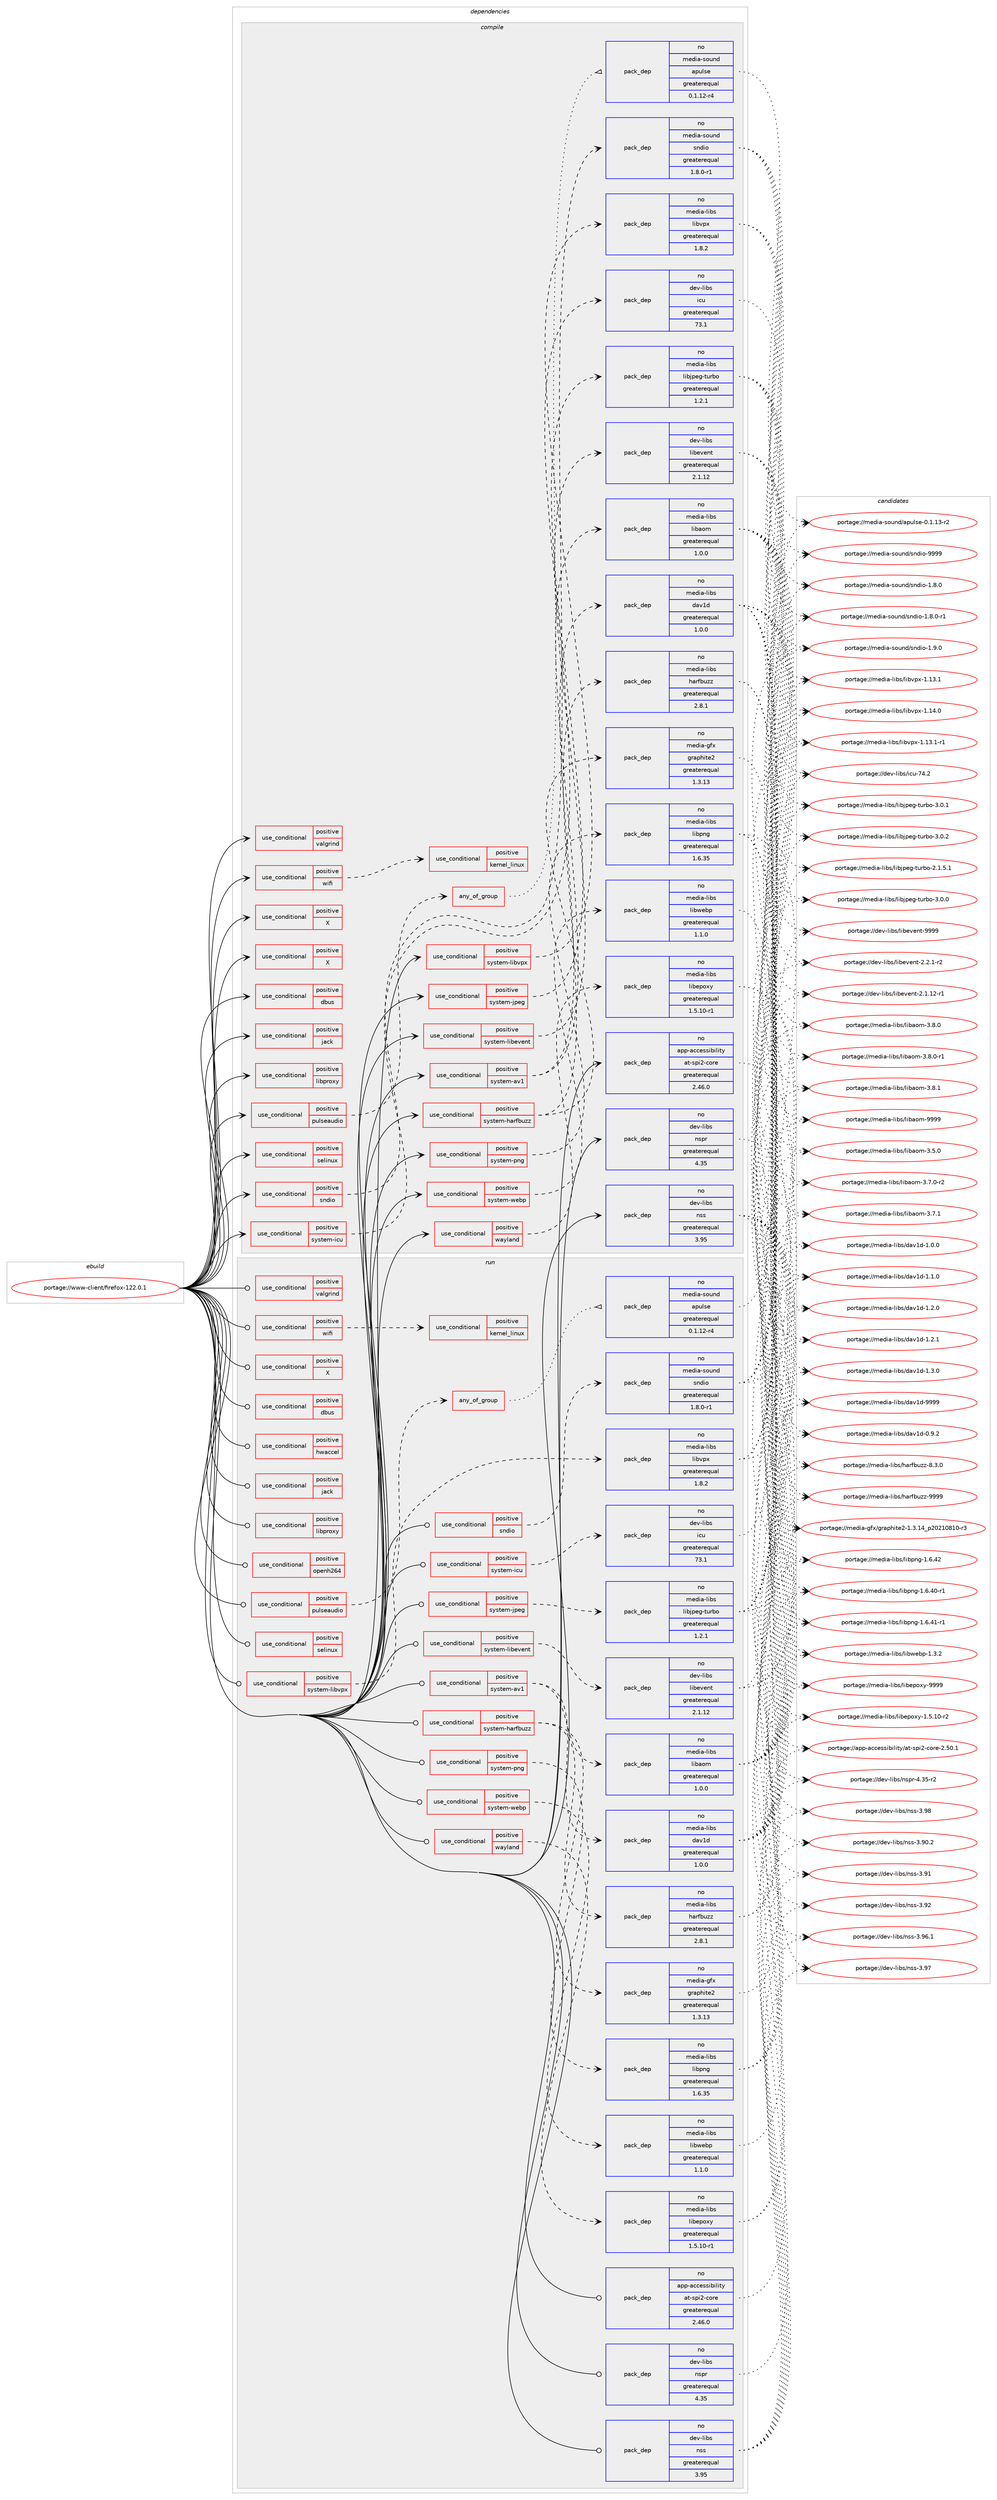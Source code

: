 digraph prolog {

# *************
# Graph options
# *************

newrank=true;
concentrate=true;
compound=true;
graph [rankdir=LR,fontname=Helvetica,fontsize=10,ranksep=1.5];#, ranksep=2.5, nodesep=0.2];
edge  [arrowhead=vee];
node  [fontname=Helvetica,fontsize=10];

# **********
# The ebuild
# **********

subgraph cluster_leftcol {
color=gray;
rank=same;
label=<<i>ebuild</i>>;
id [label="portage://www-client/firefox-122.0.1", color=red, width=4, href="../www-client/firefox-122.0.1.svg"];
}

# ****************
# The dependencies
# ****************

subgraph cluster_midcol {
color=gray;
label=<<i>dependencies</i>>;
subgraph cluster_compile {
fillcolor="#eeeeee";
style=filled;
label=<<i>compile</i>>;
subgraph cond14455 {
dependency21135 [label=<<TABLE BORDER="0" CELLBORDER="1" CELLSPACING="0" CELLPADDING="4"><TR><TD ROWSPAN="3" CELLPADDING="10">use_conditional</TD></TR><TR><TD>positive</TD></TR><TR><TD>X</TD></TR></TABLE>>, shape=none, color=red];
# *** BEGIN UNKNOWN DEPENDENCY TYPE (TODO) ***
# dependency21135 -> package_dependency(portage://www-client/firefox-122.0.1,install,no,virtual,opengl,none,[,,],[],[])
# *** END UNKNOWN DEPENDENCY TYPE (TODO) ***

# *** BEGIN UNKNOWN DEPENDENCY TYPE (TODO) ***
# dependency21135 -> package_dependency(portage://www-client/firefox-122.0.1,install,no,x11-libs,cairo,none,[,,],[],[use(enable(X),none)])
# *** END UNKNOWN DEPENDENCY TYPE (TODO) ***

# *** BEGIN UNKNOWN DEPENDENCY TYPE (TODO) ***
# dependency21135 -> package_dependency(portage://www-client/firefox-122.0.1,install,no,x11-libs,gtk+,none,[,,],[slot(3)],[use(enable(X),none)])
# *** END UNKNOWN DEPENDENCY TYPE (TODO) ***

# *** BEGIN UNKNOWN DEPENDENCY TYPE (TODO) ***
# dependency21135 -> package_dependency(portage://www-client/firefox-122.0.1,install,no,x11-libs,libX11,none,[,,],[],[])
# *** END UNKNOWN DEPENDENCY TYPE (TODO) ***

# *** BEGIN UNKNOWN DEPENDENCY TYPE (TODO) ***
# dependency21135 -> package_dependency(portage://www-client/firefox-122.0.1,install,no,x11-libs,libXcomposite,none,[,,],[],[])
# *** END UNKNOWN DEPENDENCY TYPE (TODO) ***

# *** BEGIN UNKNOWN DEPENDENCY TYPE (TODO) ***
# dependency21135 -> package_dependency(portage://www-client/firefox-122.0.1,install,no,x11-libs,libXdamage,none,[,,],[],[])
# *** END UNKNOWN DEPENDENCY TYPE (TODO) ***

# *** BEGIN UNKNOWN DEPENDENCY TYPE (TODO) ***
# dependency21135 -> package_dependency(portage://www-client/firefox-122.0.1,install,no,x11-libs,libXext,none,[,,],[],[])
# *** END UNKNOWN DEPENDENCY TYPE (TODO) ***

# *** BEGIN UNKNOWN DEPENDENCY TYPE (TODO) ***
# dependency21135 -> package_dependency(portage://www-client/firefox-122.0.1,install,no,x11-libs,libXfixes,none,[,,],[],[])
# *** END UNKNOWN DEPENDENCY TYPE (TODO) ***

# *** BEGIN UNKNOWN DEPENDENCY TYPE (TODO) ***
# dependency21135 -> package_dependency(portage://www-client/firefox-122.0.1,install,no,x11-libs,libxkbcommon,none,[,,],[],[use(enable(X),none)])
# *** END UNKNOWN DEPENDENCY TYPE (TODO) ***

# *** BEGIN UNKNOWN DEPENDENCY TYPE (TODO) ***
# dependency21135 -> package_dependency(portage://www-client/firefox-122.0.1,install,no,x11-libs,libXrandr,none,[,,],[],[])
# *** END UNKNOWN DEPENDENCY TYPE (TODO) ***

# *** BEGIN UNKNOWN DEPENDENCY TYPE (TODO) ***
# dependency21135 -> package_dependency(portage://www-client/firefox-122.0.1,install,no,x11-libs,libXtst,none,[,,],[],[])
# *** END UNKNOWN DEPENDENCY TYPE (TODO) ***

# *** BEGIN UNKNOWN DEPENDENCY TYPE (TODO) ***
# dependency21135 -> package_dependency(portage://www-client/firefox-122.0.1,install,no,x11-libs,libxcb,none,[,,],any_same_slot,[])
# *** END UNKNOWN DEPENDENCY TYPE (TODO) ***

}
id:e -> dependency21135:w [weight=20,style="solid",arrowhead="vee"];
subgraph cond14456 {
dependency21136 [label=<<TABLE BORDER="0" CELLBORDER="1" CELLSPACING="0" CELLPADDING="4"><TR><TD ROWSPAN="3" CELLPADDING="10">use_conditional</TD></TR><TR><TD>positive</TD></TR><TR><TD>X</TD></TR></TABLE>>, shape=none, color=red];
# *** BEGIN UNKNOWN DEPENDENCY TYPE (TODO) ***
# dependency21136 -> package_dependency(portage://www-client/firefox-122.0.1,install,no,x11-base,xorg-proto,none,[,,],[],[])
# *** END UNKNOWN DEPENDENCY TYPE (TODO) ***

# *** BEGIN UNKNOWN DEPENDENCY TYPE (TODO) ***
# dependency21136 -> package_dependency(portage://www-client/firefox-122.0.1,install,no,x11-libs,libICE,none,[,,],[],[])
# *** END UNKNOWN DEPENDENCY TYPE (TODO) ***

# *** BEGIN UNKNOWN DEPENDENCY TYPE (TODO) ***
# dependency21136 -> package_dependency(portage://www-client/firefox-122.0.1,install,no,x11-libs,libSM,none,[,,],[],[])
# *** END UNKNOWN DEPENDENCY TYPE (TODO) ***

}
id:e -> dependency21136:w [weight=20,style="solid",arrowhead="vee"];
subgraph cond14457 {
dependency21137 [label=<<TABLE BORDER="0" CELLBORDER="1" CELLSPACING="0" CELLPADDING="4"><TR><TD ROWSPAN="3" CELLPADDING="10">use_conditional</TD></TR><TR><TD>positive</TD></TR><TR><TD>dbus</TD></TR></TABLE>>, shape=none, color=red];
# *** BEGIN UNKNOWN DEPENDENCY TYPE (TODO) ***
# dependency21137 -> package_dependency(portage://www-client/firefox-122.0.1,install,no,sys-apps,dbus,none,[,,],[],[])
# *** END UNKNOWN DEPENDENCY TYPE (TODO) ***

}
id:e -> dependency21137:w [weight=20,style="solid",arrowhead="vee"];
subgraph cond14458 {
dependency21138 [label=<<TABLE BORDER="0" CELLBORDER="1" CELLSPACING="0" CELLPADDING="4"><TR><TD ROWSPAN="3" CELLPADDING="10">use_conditional</TD></TR><TR><TD>positive</TD></TR><TR><TD>jack</TD></TR></TABLE>>, shape=none, color=red];
# *** BEGIN UNKNOWN DEPENDENCY TYPE (TODO) ***
# dependency21138 -> package_dependency(portage://www-client/firefox-122.0.1,install,no,virtual,jack,none,[,,],[],[])
# *** END UNKNOWN DEPENDENCY TYPE (TODO) ***

}
id:e -> dependency21138:w [weight=20,style="solid",arrowhead="vee"];
subgraph cond14459 {
dependency21139 [label=<<TABLE BORDER="0" CELLBORDER="1" CELLSPACING="0" CELLPADDING="4"><TR><TD ROWSPAN="3" CELLPADDING="10">use_conditional</TD></TR><TR><TD>positive</TD></TR><TR><TD>libproxy</TD></TR></TABLE>>, shape=none, color=red];
# *** BEGIN UNKNOWN DEPENDENCY TYPE (TODO) ***
# dependency21139 -> package_dependency(portage://www-client/firefox-122.0.1,install,no,net-libs,libproxy,none,[,,],[],[])
# *** END UNKNOWN DEPENDENCY TYPE (TODO) ***

}
id:e -> dependency21139:w [weight=20,style="solid",arrowhead="vee"];
subgraph cond14460 {
dependency21140 [label=<<TABLE BORDER="0" CELLBORDER="1" CELLSPACING="0" CELLPADDING="4"><TR><TD ROWSPAN="3" CELLPADDING="10">use_conditional</TD></TR><TR><TD>positive</TD></TR><TR><TD>pulseaudio</TD></TR></TABLE>>, shape=none, color=red];
subgraph any249 {
dependency21141 [label=<<TABLE BORDER="0" CELLBORDER="1" CELLSPACING="0" CELLPADDING="4"><TR><TD CELLPADDING="10">any_of_group</TD></TR></TABLE>>, shape=none, color=red];# *** BEGIN UNKNOWN DEPENDENCY TYPE (TODO) ***
# dependency21141 -> package_dependency(portage://www-client/firefox-122.0.1,install,no,media-libs,libpulse,none,[,,],[],[])
# *** END UNKNOWN DEPENDENCY TYPE (TODO) ***

subgraph pack6424 {
dependency21142 [label=<<TABLE BORDER="0" CELLBORDER="1" CELLSPACING="0" CELLPADDING="4" WIDTH="220"><TR><TD ROWSPAN="6" CELLPADDING="30">pack_dep</TD></TR><TR><TD WIDTH="110">no</TD></TR><TR><TD>media-sound</TD></TR><TR><TD>apulse</TD></TR><TR><TD>greaterequal</TD></TR><TR><TD>0.1.12-r4</TD></TR></TABLE>>, shape=none, color=blue];
}
dependency21141:e -> dependency21142:w [weight=20,style="dotted",arrowhead="oinv"];
}
dependency21140:e -> dependency21141:w [weight=20,style="dashed",arrowhead="vee"];
}
id:e -> dependency21140:w [weight=20,style="solid",arrowhead="vee"];
subgraph cond14461 {
dependency21143 [label=<<TABLE BORDER="0" CELLBORDER="1" CELLSPACING="0" CELLPADDING="4"><TR><TD ROWSPAN="3" CELLPADDING="10">use_conditional</TD></TR><TR><TD>positive</TD></TR><TR><TD>selinux</TD></TR></TABLE>>, shape=none, color=red];
# *** BEGIN UNKNOWN DEPENDENCY TYPE (TODO) ***
# dependency21143 -> package_dependency(portage://www-client/firefox-122.0.1,install,no,sec-policy,selinux-mozilla,none,[,,],[],[])
# *** END UNKNOWN DEPENDENCY TYPE (TODO) ***

}
id:e -> dependency21143:w [weight=20,style="solid",arrowhead="vee"];
subgraph cond14462 {
dependency21144 [label=<<TABLE BORDER="0" CELLBORDER="1" CELLSPACING="0" CELLPADDING="4"><TR><TD ROWSPAN="3" CELLPADDING="10">use_conditional</TD></TR><TR><TD>positive</TD></TR><TR><TD>sndio</TD></TR></TABLE>>, shape=none, color=red];
subgraph pack6425 {
dependency21145 [label=<<TABLE BORDER="0" CELLBORDER="1" CELLSPACING="0" CELLPADDING="4" WIDTH="220"><TR><TD ROWSPAN="6" CELLPADDING="30">pack_dep</TD></TR><TR><TD WIDTH="110">no</TD></TR><TR><TD>media-sound</TD></TR><TR><TD>sndio</TD></TR><TR><TD>greaterequal</TD></TR><TR><TD>1.8.0-r1</TD></TR></TABLE>>, shape=none, color=blue];
}
dependency21144:e -> dependency21145:w [weight=20,style="dashed",arrowhead="vee"];
}
id:e -> dependency21144:w [weight=20,style="solid",arrowhead="vee"];
subgraph cond14463 {
dependency21146 [label=<<TABLE BORDER="0" CELLBORDER="1" CELLSPACING="0" CELLPADDING="4"><TR><TD ROWSPAN="3" CELLPADDING="10">use_conditional</TD></TR><TR><TD>positive</TD></TR><TR><TD>system-av1</TD></TR></TABLE>>, shape=none, color=red];
subgraph pack6426 {
dependency21147 [label=<<TABLE BORDER="0" CELLBORDER="1" CELLSPACING="0" CELLPADDING="4" WIDTH="220"><TR><TD ROWSPAN="6" CELLPADDING="30">pack_dep</TD></TR><TR><TD WIDTH="110">no</TD></TR><TR><TD>media-libs</TD></TR><TR><TD>dav1d</TD></TR><TR><TD>greaterequal</TD></TR><TR><TD>1.0.0</TD></TR></TABLE>>, shape=none, color=blue];
}
dependency21146:e -> dependency21147:w [weight=20,style="dashed",arrowhead="vee"];
subgraph pack6427 {
dependency21148 [label=<<TABLE BORDER="0" CELLBORDER="1" CELLSPACING="0" CELLPADDING="4" WIDTH="220"><TR><TD ROWSPAN="6" CELLPADDING="30">pack_dep</TD></TR><TR><TD WIDTH="110">no</TD></TR><TR><TD>media-libs</TD></TR><TR><TD>libaom</TD></TR><TR><TD>greaterequal</TD></TR><TR><TD>1.0.0</TD></TR></TABLE>>, shape=none, color=blue];
}
dependency21146:e -> dependency21148:w [weight=20,style="dashed",arrowhead="vee"];
}
id:e -> dependency21146:w [weight=20,style="solid",arrowhead="vee"];
subgraph cond14464 {
dependency21149 [label=<<TABLE BORDER="0" CELLBORDER="1" CELLSPACING="0" CELLPADDING="4"><TR><TD ROWSPAN="3" CELLPADDING="10">use_conditional</TD></TR><TR><TD>positive</TD></TR><TR><TD>system-harfbuzz</TD></TR></TABLE>>, shape=none, color=red];
subgraph pack6428 {
dependency21150 [label=<<TABLE BORDER="0" CELLBORDER="1" CELLSPACING="0" CELLPADDING="4" WIDTH="220"><TR><TD ROWSPAN="6" CELLPADDING="30">pack_dep</TD></TR><TR><TD WIDTH="110">no</TD></TR><TR><TD>media-gfx</TD></TR><TR><TD>graphite2</TD></TR><TR><TD>greaterequal</TD></TR><TR><TD>1.3.13</TD></TR></TABLE>>, shape=none, color=blue];
}
dependency21149:e -> dependency21150:w [weight=20,style="dashed",arrowhead="vee"];
subgraph pack6429 {
dependency21151 [label=<<TABLE BORDER="0" CELLBORDER="1" CELLSPACING="0" CELLPADDING="4" WIDTH="220"><TR><TD ROWSPAN="6" CELLPADDING="30">pack_dep</TD></TR><TR><TD WIDTH="110">no</TD></TR><TR><TD>media-libs</TD></TR><TR><TD>harfbuzz</TD></TR><TR><TD>greaterequal</TD></TR><TR><TD>2.8.1</TD></TR></TABLE>>, shape=none, color=blue];
}
dependency21149:e -> dependency21151:w [weight=20,style="dashed",arrowhead="vee"];
}
id:e -> dependency21149:w [weight=20,style="solid",arrowhead="vee"];
subgraph cond14465 {
dependency21152 [label=<<TABLE BORDER="0" CELLBORDER="1" CELLSPACING="0" CELLPADDING="4"><TR><TD ROWSPAN="3" CELLPADDING="10">use_conditional</TD></TR><TR><TD>positive</TD></TR><TR><TD>system-icu</TD></TR></TABLE>>, shape=none, color=red];
subgraph pack6430 {
dependency21153 [label=<<TABLE BORDER="0" CELLBORDER="1" CELLSPACING="0" CELLPADDING="4" WIDTH="220"><TR><TD ROWSPAN="6" CELLPADDING="30">pack_dep</TD></TR><TR><TD WIDTH="110">no</TD></TR><TR><TD>dev-libs</TD></TR><TR><TD>icu</TD></TR><TR><TD>greaterequal</TD></TR><TR><TD>73.1</TD></TR></TABLE>>, shape=none, color=blue];
}
dependency21152:e -> dependency21153:w [weight=20,style="dashed",arrowhead="vee"];
}
id:e -> dependency21152:w [weight=20,style="solid",arrowhead="vee"];
subgraph cond14466 {
dependency21154 [label=<<TABLE BORDER="0" CELLBORDER="1" CELLSPACING="0" CELLPADDING="4"><TR><TD ROWSPAN="3" CELLPADDING="10">use_conditional</TD></TR><TR><TD>positive</TD></TR><TR><TD>system-jpeg</TD></TR></TABLE>>, shape=none, color=red];
subgraph pack6431 {
dependency21155 [label=<<TABLE BORDER="0" CELLBORDER="1" CELLSPACING="0" CELLPADDING="4" WIDTH="220"><TR><TD ROWSPAN="6" CELLPADDING="30">pack_dep</TD></TR><TR><TD WIDTH="110">no</TD></TR><TR><TD>media-libs</TD></TR><TR><TD>libjpeg-turbo</TD></TR><TR><TD>greaterequal</TD></TR><TR><TD>1.2.1</TD></TR></TABLE>>, shape=none, color=blue];
}
dependency21154:e -> dependency21155:w [weight=20,style="dashed",arrowhead="vee"];
}
id:e -> dependency21154:w [weight=20,style="solid",arrowhead="vee"];
subgraph cond14467 {
dependency21156 [label=<<TABLE BORDER="0" CELLBORDER="1" CELLSPACING="0" CELLPADDING="4"><TR><TD ROWSPAN="3" CELLPADDING="10">use_conditional</TD></TR><TR><TD>positive</TD></TR><TR><TD>system-libevent</TD></TR></TABLE>>, shape=none, color=red];
subgraph pack6432 {
dependency21157 [label=<<TABLE BORDER="0" CELLBORDER="1" CELLSPACING="0" CELLPADDING="4" WIDTH="220"><TR><TD ROWSPAN="6" CELLPADDING="30">pack_dep</TD></TR><TR><TD WIDTH="110">no</TD></TR><TR><TD>dev-libs</TD></TR><TR><TD>libevent</TD></TR><TR><TD>greaterequal</TD></TR><TR><TD>2.1.12</TD></TR></TABLE>>, shape=none, color=blue];
}
dependency21156:e -> dependency21157:w [weight=20,style="dashed",arrowhead="vee"];
}
id:e -> dependency21156:w [weight=20,style="solid",arrowhead="vee"];
subgraph cond14468 {
dependency21158 [label=<<TABLE BORDER="0" CELLBORDER="1" CELLSPACING="0" CELLPADDING="4"><TR><TD ROWSPAN="3" CELLPADDING="10">use_conditional</TD></TR><TR><TD>positive</TD></TR><TR><TD>system-libvpx</TD></TR></TABLE>>, shape=none, color=red];
subgraph pack6433 {
dependency21159 [label=<<TABLE BORDER="0" CELLBORDER="1" CELLSPACING="0" CELLPADDING="4" WIDTH="220"><TR><TD ROWSPAN="6" CELLPADDING="30">pack_dep</TD></TR><TR><TD WIDTH="110">no</TD></TR><TR><TD>media-libs</TD></TR><TR><TD>libvpx</TD></TR><TR><TD>greaterequal</TD></TR><TR><TD>1.8.2</TD></TR></TABLE>>, shape=none, color=blue];
}
dependency21158:e -> dependency21159:w [weight=20,style="dashed",arrowhead="vee"];
}
id:e -> dependency21158:w [weight=20,style="solid",arrowhead="vee"];
subgraph cond14469 {
dependency21160 [label=<<TABLE BORDER="0" CELLBORDER="1" CELLSPACING="0" CELLPADDING="4"><TR><TD ROWSPAN="3" CELLPADDING="10">use_conditional</TD></TR><TR><TD>positive</TD></TR><TR><TD>system-png</TD></TR></TABLE>>, shape=none, color=red];
subgraph pack6434 {
dependency21161 [label=<<TABLE BORDER="0" CELLBORDER="1" CELLSPACING="0" CELLPADDING="4" WIDTH="220"><TR><TD ROWSPAN="6" CELLPADDING="30">pack_dep</TD></TR><TR><TD WIDTH="110">no</TD></TR><TR><TD>media-libs</TD></TR><TR><TD>libpng</TD></TR><TR><TD>greaterequal</TD></TR><TR><TD>1.6.35</TD></TR></TABLE>>, shape=none, color=blue];
}
dependency21160:e -> dependency21161:w [weight=20,style="dashed",arrowhead="vee"];
}
id:e -> dependency21160:w [weight=20,style="solid",arrowhead="vee"];
subgraph cond14470 {
dependency21162 [label=<<TABLE BORDER="0" CELLBORDER="1" CELLSPACING="0" CELLPADDING="4"><TR><TD ROWSPAN="3" CELLPADDING="10">use_conditional</TD></TR><TR><TD>positive</TD></TR><TR><TD>system-webp</TD></TR></TABLE>>, shape=none, color=red];
subgraph pack6435 {
dependency21163 [label=<<TABLE BORDER="0" CELLBORDER="1" CELLSPACING="0" CELLPADDING="4" WIDTH="220"><TR><TD ROWSPAN="6" CELLPADDING="30">pack_dep</TD></TR><TR><TD WIDTH="110">no</TD></TR><TR><TD>media-libs</TD></TR><TR><TD>libwebp</TD></TR><TR><TD>greaterequal</TD></TR><TR><TD>1.1.0</TD></TR></TABLE>>, shape=none, color=blue];
}
dependency21162:e -> dependency21163:w [weight=20,style="dashed",arrowhead="vee"];
}
id:e -> dependency21162:w [weight=20,style="solid",arrowhead="vee"];
subgraph cond14471 {
dependency21164 [label=<<TABLE BORDER="0" CELLBORDER="1" CELLSPACING="0" CELLPADDING="4"><TR><TD ROWSPAN="3" CELLPADDING="10">use_conditional</TD></TR><TR><TD>positive</TD></TR><TR><TD>valgrind</TD></TR></TABLE>>, shape=none, color=red];
# *** BEGIN UNKNOWN DEPENDENCY TYPE (TODO) ***
# dependency21164 -> package_dependency(portage://www-client/firefox-122.0.1,install,no,dev-debug,valgrind,none,[,,],[],[])
# *** END UNKNOWN DEPENDENCY TYPE (TODO) ***

}
id:e -> dependency21164:w [weight=20,style="solid",arrowhead="vee"];
subgraph cond14472 {
dependency21165 [label=<<TABLE BORDER="0" CELLBORDER="1" CELLSPACING="0" CELLPADDING="4"><TR><TD ROWSPAN="3" CELLPADDING="10">use_conditional</TD></TR><TR><TD>positive</TD></TR><TR><TD>wayland</TD></TR></TABLE>>, shape=none, color=red];
subgraph pack6436 {
dependency21166 [label=<<TABLE BORDER="0" CELLBORDER="1" CELLSPACING="0" CELLPADDING="4" WIDTH="220"><TR><TD ROWSPAN="6" CELLPADDING="30">pack_dep</TD></TR><TR><TD WIDTH="110">no</TD></TR><TR><TD>media-libs</TD></TR><TR><TD>libepoxy</TD></TR><TR><TD>greaterequal</TD></TR><TR><TD>1.5.10-r1</TD></TR></TABLE>>, shape=none, color=blue];
}
dependency21165:e -> dependency21166:w [weight=20,style="dashed",arrowhead="vee"];
# *** BEGIN UNKNOWN DEPENDENCY TYPE (TODO) ***
# dependency21165 -> package_dependency(portage://www-client/firefox-122.0.1,install,no,x11-libs,gtk+,none,[,,],[slot(3)],[use(enable(wayland),none)])
# *** END UNKNOWN DEPENDENCY TYPE (TODO) ***

# *** BEGIN UNKNOWN DEPENDENCY TYPE (TODO) ***
# dependency21165 -> package_dependency(portage://www-client/firefox-122.0.1,install,no,x11-libs,libxkbcommon,none,[,,],[],[use(enable(wayland),none)])
# *** END UNKNOWN DEPENDENCY TYPE (TODO) ***

}
id:e -> dependency21165:w [weight=20,style="solid",arrowhead="vee"];
subgraph cond14473 {
dependency21167 [label=<<TABLE BORDER="0" CELLBORDER="1" CELLSPACING="0" CELLPADDING="4"><TR><TD ROWSPAN="3" CELLPADDING="10">use_conditional</TD></TR><TR><TD>positive</TD></TR><TR><TD>wifi</TD></TR></TABLE>>, shape=none, color=red];
subgraph cond14474 {
dependency21168 [label=<<TABLE BORDER="0" CELLBORDER="1" CELLSPACING="0" CELLPADDING="4"><TR><TD ROWSPAN="3" CELLPADDING="10">use_conditional</TD></TR><TR><TD>positive</TD></TR><TR><TD>kernel_linux</TD></TR></TABLE>>, shape=none, color=red];
# *** BEGIN UNKNOWN DEPENDENCY TYPE (TODO) ***
# dependency21168 -> package_dependency(portage://www-client/firefox-122.0.1,install,no,net-misc,networkmanager,none,[,,],[],[])
# *** END UNKNOWN DEPENDENCY TYPE (TODO) ***

# *** BEGIN UNKNOWN DEPENDENCY TYPE (TODO) ***
# dependency21168 -> package_dependency(portage://www-client/firefox-122.0.1,install,no,sys-apps,dbus,none,[,,],[],[])
# *** END UNKNOWN DEPENDENCY TYPE (TODO) ***

}
dependency21167:e -> dependency21168:w [weight=20,style="dashed",arrowhead="vee"];
}
id:e -> dependency21167:w [weight=20,style="solid",arrowhead="vee"];
subgraph pack6437 {
dependency21169 [label=<<TABLE BORDER="0" CELLBORDER="1" CELLSPACING="0" CELLPADDING="4" WIDTH="220"><TR><TD ROWSPAN="6" CELLPADDING="30">pack_dep</TD></TR><TR><TD WIDTH="110">no</TD></TR><TR><TD>app-accessibility</TD></TR><TR><TD>at-spi2-core</TD></TR><TR><TD>greaterequal</TD></TR><TR><TD>2.46.0</TD></TR></TABLE>>, shape=none, color=blue];
}
id:e -> dependency21169:w [weight=20,style="solid",arrowhead="vee"];
# *** BEGIN UNKNOWN DEPENDENCY TYPE (TODO) ***
# id -> package_dependency(portage://www-client/firefox-122.0.1,install,no,dev-libs,expat,none,[,,],[],[])
# *** END UNKNOWN DEPENDENCY TYPE (TODO) ***

# *** BEGIN UNKNOWN DEPENDENCY TYPE (TODO) ***
# id -> package_dependency(portage://www-client/firefox-122.0.1,install,no,dev-libs,glib,none,[,,],[slot(2)],[])
# *** END UNKNOWN DEPENDENCY TYPE (TODO) ***

# *** BEGIN UNKNOWN DEPENDENCY TYPE (TODO) ***
# id -> package_dependency(portage://www-client/firefox-122.0.1,install,no,dev-libs,libffi,none,[,,],any_same_slot,[])
# *** END UNKNOWN DEPENDENCY TYPE (TODO) ***

subgraph pack6438 {
dependency21170 [label=<<TABLE BORDER="0" CELLBORDER="1" CELLSPACING="0" CELLPADDING="4" WIDTH="220"><TR><TD ROWSPAN="6" CELLPADDING="30">pack_dep</TD></TR><TR><TD WIDTH="110">no</TD></TR><TR><TD>dev-libs</TD></TR><TR><TD>nspr</TD></TR><TR><TD>greaterequal</TD></TR><TR><TD>4.35</TD></TR></TABLE>>, shape=none, color=blue];
}
id:e -> dependency21170:w [weight=20,style="solid",arrowhead="vee"];
subgraph pack6439 {
dependency21171 [label=<<TABLE BORDER="0" CELLBORDER="1" CELLSPACING="0" CELLPADDING="4" WIDTH="220"><TR><TD ROWSPAN="6" CELLPADDING="30">pack_dep</TD></TR><TR><TD WIDTH="110">no</TD></TR><TR><TD>dev-libs</TD></TR><TR><TD>nss</TD></TR><TR><TD>greaterequal</TD></TR><TR><TD>3.95</TD></TR></TABLE>>, shape=none, color=blue];
}
id:e -> dependency21171:w [weight=20,style="solid",arrowhead="vee"];
# *** BEGIN UNKNOWN DEPENDENCY TYPE (TODO) ***
# id -> package_dependency(portage://www-client/firefox-122.0.1,install,no,media-libs,alsa-lib,none,[,,],[],[])
# *** END UNKNOWN DEPENDENCY TYPE (TODO) ***

# *** BEGIN UNKNOWN DEPENDENCY TYPE (TODO) ***
# id -> package_dependency(portage://www-client/firefox-122.0.1,install,no,media-libs,fontconfig,none,[,,],[],[])
# *** END UNKNOWN DEPENDENCY TYPE (TODO) ***

# *** BEGIN UNKNOWN DEPENDENCY TYPE (TODO) ***
# id -> package_dependency(portage://www-client/firefox-122.0.1,install,no,media-libs,freetype,none,[,,],[],[])
# *** END UNKNOWN DEPENDENCY TYPE (TODO) ***

# *** BEGIN UNKNOWN DEPENDENCY TYPE (TODO) ***
# id -> package_dependency(portage://www-client/firefox-122.0.1,install,no,media-libs,mesa,none,[,,],[],[])
# *** END UNKNOWN DEPENDENCY TYPE (TODO) ***

# *** BEGIN UNKNOWN DEPENDENCY TYPE (TODO) ***
# id -> package_dependency(portage://www-client/firefox-122.0.1,install,no,media-video,ffmpeg,none,[,,],[],[])
# *** END UNKNOWN DEPENDENCY TYPE (TODO) ***

# *** BEGIN UNKNOWN DEPENDENCY TYPE (TODO) ***
# id -> package_dependency(portage://www-client/firefox-122.0.1,install,no,sys-libs,zlib,none,[,,],[],[])
# *** END UNKNOWN DEPENDENCY TYPE (TODO) ***

# *** BEGIN UNKNOWN DEPENDENCY TYPE (TODO) ***
# id -> package_dependency(portage://www-client/firefox-122.0.1,install,no,virtual,freedesktop-icon-theme,none,[,,],[],[])
# *** END UNKNOWN DEPENDENCY TYPE (TODO) ***

# *** BEGIN UNKNOWN DEPENDENCY TYPE (TODO) ***
# id -> package_dependency(portage://www-client/firefox-122.0.1,install,no,x11-libs,cairo,none,[,,],[],[])
# *** END UNKNOWN DEPENDENCY TYPE (TODO) ***

# *** BEGIN UNKNOWN DEPENDENCY TYPE (TODO) ***
# id -> package_dependency(portage://www-client/firefox-122.0.1,install,no,x11-libs,gdk-pixbuf,none,[,,],[],[])
# *** END UNKNOWN DEPENDENCY TYPE (TODO) ***

# *** BEGIN UNKNOWN DEPENDENCY TYPE (TODO) ***
# id -> package_dependency(portage://www-client/firefox-122.0.1,install,no,x11-libs,pango,none,[,,],[],[])
# *** END UNKNOWN DEPENDENCY TYPE (TODO) ***

# *** BEGIN UNKNOWN DEPENDENCY TYPE (TODO) ***
# id -> package_dependency(portage://www-client/firefox-122.0.1,install,no,x11-libs,pixman,none,[,,],[],[])
# *** END UNKNOWN DEPENDENCY TYPE (TODO) ***

# *** BEGIN UNKNOWN DEPENDENCY TYPE (TODO) ***
# id -> package_dependency(portage://www-client/firefox-122.0.1,install,strong,sys-devel,llvm,none,[,,],[slot(0)],[])
# *** END UNKNOWN DEPENDENCY TYPE (TODO) ***

# *** BEGIN UNKNOWN DEPENDENCY TYPE (TODO) ***
# id -> package_dependency(portage://www-client/firefox-122.0.1,install,weak,www-client,firefox,none,[,,],[slot(0)],[])
# *** END UNKNOWN DEPENDENCY TYPE (TODO) ***

# *** BEGIN UNKNOWN DEPENDENCY TYPE (TODO) ***
# id -> package_dependency(portage://www-client/firefox-122.0.1,install,weak,www-client,firefox,none,[,,],[slot(esr)],[])
# *** END UNKNOWN DEPENDENCY TYPE (TODO) ***

}
subgraph cluster_compileandrun {
fillcolor="#eeeeee";
style=filled;
label=<<i>compile and run</i>>;
}
subgraph cluster_run {
fillcolor="#eeeeee";
style=filled;
label=<<i>run</i>>;
subgraph cond14475 {
dependency21172 [label=<<TABLE BORDER="0" CELLBORDER="1" CELLSPACING="0" CELLPADDING="4"><TR><TD ROWSPAN="3" CELLPADDING="10">use_conditional</TD></TR><TR><TD>positive</TD></TR><TR><TD>X</TD></TR></TABLE>>, shape=none, color=red];
# *** BEGIN UNKNOWN DEPENDENCY TYPE (TODO) ***
# dependency21172 -> package_dependency(portage://www-client/firefox-122.0.1,run,no,virtual,opengl,none,[,,],[],[])
# *** END UNKNOWN DEPENDENCY TYPE (TODO) ***

# *** BEGIN UNKNOWN DEPENDENCY TYPE (TODO) ***
# dependency21172 -> package_dependency(portage://www-client/firefox-122.0.1,run,no,x11-libs,cairo,none,[,,],[],[use(enable(X),none)])
# *** END UNKNOWN DEPENDENCY TYPE (TODO) ***

# *** BEGIN UNKNOWN DEPENDENCY TYPE (TODO) ***
# dependency21172 -> package_dependency(portage://www-client/firefox-122.0.1,run,no,x11-libs,gtk+,none,[,,],[slot(3)],[use(enable(X),none)])
# *** END UNKNOWN DEPENDENCY TYPE (TODO) ***

# *** BEGIN UNKNOWN DEPENDENCY TYPE (TODO) ***
# dependency21172 -> package_dependency(portage://www-client/firefox-122.0.1,run,no,x11-libs,libX11,none,[,,],[],[])
# *** END UNKNOWN DEPENDENCY TYPE (TODO) ***

# *** BEGIN UNKNOWN DEPENDENCY TYPE (TODO) ***
# dependency21172 -> package_dependency(portage://www-client/firefox-122.0.1,run,no,x11-libs,libXcomposite,none,[,,],[],[])
# *** END UNKNOWN DEPENDENCY TYPE (TODO) ***

# *** BEGIN UNKNOWN DEPENDENCY TYPE (TODO) ***
# dependency21172 -> package_dependency(portage://www-client/firefox-122.0.1,run,no,x11-libs,libXdamage,none,[,,],[],[])
# *** END UNKNOWN DEPENDENCY TYPE (TODO) ***

# *** BEGIN UNKNOWN DEPENDENCY TYPE (TODO) ***
# dependency21172 -> package_dependency(portage://www-client/firefox-122.0.1,run,no,x11-libs,libXext,none,[,,],[],[])
# *** END UNKNOWN DEPENDENCY TYPE (TODO) ***

# *** BEGIN UNKNOWN DEPENDENCY TYPE (TODO) ***
# dependency21172 -> package_dependency(portage://www-client/firefox-122.0.1,run,no,x11-libs,libXfixes,none,[,,],[],[])
# *** END UNKNOWN DEPENDENCY TYPE (TODO) ***

# *** BEGIN UNKNOWN DEPENDENCY TYPE (TODO) ***
# dependency21172 -> package_dependency(portage://www-client/firefox-122.0.1,run,no,x11-libs,libxkbcommon,none,[,,],[],[use(enable(X),none)])
# *** END UNKNOWN DEPENDENCY TYPE (TODO) ***

# *** BEGIN UNKNOWN DEPENDENCY TYPE (TODO) ***
# dependency21172 -> package_dependency(portage://www-client/firefox-122.0.1,run,no,x11-libs,libXrandr,none,[,,],[],[])
# *** END UNKNOWN DEPENDENCY TYPE (TODO) ***

# *** BEGIN UNKNOWN DEPENDENCY TYPE (TODO) ***
# dependency21172 -> package_dependency(portage://www-client/firefox-122.0.1,run,no,x11-libs,libXtst,none,[,,],[],[])
# *** END UNKNOWN DEPENDENCY TYPE (TODO) ***

# *** BEGIN UNKNOWN DEPENDENCY TYPE (TODO) ***
# dependency21172 -> package_dependency(portage://www-client/firefox-122.0.1,run,no,x11-libs,libxcb,none,[,,],any_same_slot,[])
# *** END UNKNOWN DEPENDENCY TYPE (TODO) ***

}
id:e -> dependency21172:w [weight=20,style="solid",arrowhead="odot"];
subgraph cond14476 {
dependency21173 [label=<<TABLE BORDER="0" CELLBORDER="1" CELLSPACING="0" CELLPADDING="4"><TR><TD ROWSPAN="3" CELLPADDING="10">use_conditional</TD></TR><TR><TD>positive</TD></TR><TR><TD>dbus</TD></TR></TABLE>>, shape=none, color=red];
# *** BEGIN UNKNOWN DEPENDENCY TYPE (TODO) ***
# dependency21173 -> package_dependency(portage://www-client/firefox-122.0.1,run,no,sys-apps,dbus,none,[,,],[],[])
# *** END UNKNOWN DEPENDENCY TYPE (TODO) ***

}
id:e -> dependency21173:w [weight=20,style="solid",arrowhead="odot"];
subgraph cond14477 {
dependency21174 [label=<<TABLE BORDER="0" CELLBORDER="1" CELLSPACING="0" CELLPADDING="4"><TR><TD ROWSPAN="3" CELLPADDING="10">use_conditional</TD></TR><TR><TD>positive</TD></TR><TR><TD>hwaccel</TD></TR></TABLE>>, shape=none, color=red];
# *** BEGIN UNKNOWN DEPENDENCY TYPE (TODO) ***
# dependency21174 -> package_dependency(portage://www-client/firefox-122.0.1,run,no,media-video,libva-utils,none,[,,],[],[])
# *** END UNKNOWN DEPENDENCY TYPE (TODO) ***

# *** BEGIN UNKNOWN DEPENDENCY TYPE (TODO) ***
# dependency21174 -> package_dependency(portage://www-client/firefox-122.0.1,run,no,sys-apps,pciutils,none,[,,],[],[])
# *** END UNKNOWN DEPENDENCY TYPE (TODO) ***

}
id:e -> dependency21174:w [weight=20,style="solid",arrowhead="odot"];
subgraph cond14478 {
dependency21175 [label=<<TABLE BORDER="0" CELLBORDER="1" CELLSPACING="0" CELLPADDING="4"><TR><TD ROWSPAN="3" CELLPADDING="10">use_conditional</TD></TR><TR><TD>positive</TD></TR><TR><TD>jack</TD></TR></TABLE>>, shape=none, color=red];
# *** BEGIN UNKNOWN DEPENDENCY TYPE (TODO) ***
# dependency21175 -> package_dependency(portage://www-client/firefox-122.0.1,run,no,virtual,jack,none,[,,],[],[])
# *** END UNKNOWN DEPENDENCY TYPE (TODO) ***

}
id:e -> dependency21175:w [weight=20,style="solid",arrowhead="odot"];
subgraph cond14479 {
dependency21176 [label=<<TABLE BORDER="0" CELLBORDER="1" CELLSPACING="0" CELLPADDING="4"><TR><TD ROWSPAN="3" CELLPADDING="10">use_conditional</TD></TR><TR><TD>positive</TD></TR><TR><TD>libproxy</TD></TR></TABLE>>, shape=none, color=red];
# *** BEGIN UNKNOWN DEPENDENCY TYPE (TODO) ***
# dependency21176 -> package_dependency(portage://www-client/firefox-122.0.1,run,no,net-libs,libproxy,none,[,,],[],[])
# *** END UNKNOWN DEPENDENCY TYPE (TODO) ***

}
id:e -> dependency21176:w [weight=20,style="solid",arrowhead="odot"];
subgraph cond14480 {
dependency21177 [label=<<TABLE BORDER="0" CELLBORDER="1" CELLSPACING="0" CELLPADDING="4"><TR><TD ROWSPAN="3" CELLPADDING="10">use_conditional</TD></TR><TR><TD>positive</TD></TR><TR><TD>openh264</TD></TR></TABLE>>, shape=none, color=red];
# *** BEGIN UNKNOWN DEPENDENCY TYPE (TODO) ***
# dependency21177 -> package_dependency(portage://www-client/firefox-122.0.1,run,no,media-libs,openh264,none,[,,],any_different_slot,[use(enable(plugin),none)])
# *** END UNKNOWN DEPENDENCY TYPE (TODO) ***

}
id:e -> dependency21177:w [weight=20,style="solid",arrowhead="odot"];
subgraph cond14481 {
dependency21178 [label=<<TABLE BORDER="0" CELLBORDER="1" CELLSPACING="0" CELLPADDING="4"><TR><TD ROWSPAN="3" CELLPADDING="10">use_conditional</TD></TR><TR><TD>positive</TD></TR><TR><TD>pulseaudio</TD></TR></TABLE>>, shape=none, color=red];
subgraph any250 {
dependency21179 [label=<<TABLE BORDER="0" CELLBORDER="1" CELLSPACING="0" CELLPADDING="4"><TR><TD CELLPADDING="10">any_of_group</TD></TR></TABLE>>, shape=none, color=red];# *** BEGIN UNKNOWN DEPENDENCY TYPE (TODO) ***
# dependency21179 -> package_dependency(portage://www-client/firefox-122.0.1,run,no,media-libs,libpulse,none,[,,],[],[])
# *** END UNKNOWN DEPENDENCY TYPE (TODO) ***

subgraph pack6440 {
dependency21180 [label=<<TABLE BORDER="0" CELLBORDER="1" CELLSPACING="0" CELLPADDING="4" WIDTH="220"><TR><TD ROWSPAN="6" CELLPADDING="30">pack_dep</TD></TR><TR><TD WIDTH="110">no</TD></TR><TR><TD>media-sound</TD></TR><TR><TD>apulse</TD></TR><TR><TD>greaterequal</TD></TR><TR><TD>0.1.12-r4</TD></TR></TABLE>>, shape=none, color=blue];
}
dependency21179:e -> dependency21180:w [weight=20,style="dotted",arrowhead="oinv"];
}
dependency21178:e -> dependency21179:w [weight=20,style="dashed",arrowhead="vee"];
}
id:e -> dependency21178:w [weight=20,style="solid",arrowhead="odot"];
subgraph cond14482 {
dependency21181 [label=<<TABLE BORDER="0" CELLBORDER="1" CELLSPACING="0" CELLPADDING="4"><TR><TD ROWSPAN="3" CELLPADDING="10">use_conditional</TD></TR><TR><TD>positive</TD></TR><TR><TD>selinux</TD></TR></TABLE>>, shape=none, color=red];
# *** BEGIN UNKNOWN DEPENDENCY TYPE (TODO) ***
# dependency21181 -> package_dependency(portage://www-client/firefox-122.0.1,run,no,sec-policy,selinux-mozilla,none,[,,],[],[])
# *** END UNKNOWN DEPENDENCY TYPE (TODO) ***

}
id:e -> dependency21181:w [weight=20,style="solid",arrowhead="odot"];
subgraph cond14483 {
dependency21182 [label=<<TABLE BORDER="0" CELLBORDER="1" CELLSPACING="0" CELLPADDING="4"><TR><TD ROWSPAN="3" CELLPADDING="10">use_conditional</TD></TR><TR><TD>positive</TD></TR><TR><TD>sndio</TD></TR></TABLE>>, shape=none, color=red];
subgraph pack6441 {
dependency21183 [label=<<TABLE BORDER="0" CELLBORDER="1" CELLSPACING="0" CELLPADDING="4" WIDTH="220"><TR><TD ROWSPAN="6" CELLPADDING="30">pack_dep</TD></TR><TR><TD WIDTH="110">no</TD></TR><TR><TD>media-sound</TD></TR><TR><TD>sndio</TD></TR><TR><TD>greaterequal</TD></TR><TR><TD>1.8.0-r1</TD></TR></TABLE>>, shape=none, color=blue];
}
dependency21182:e -> dependency21183:w [weight=20,style="dashed",arrowhead="vee"];
}
id:e -> dependency21182:w [weight=20,style="solid",arrowhead="odot"];
subgraph cond14484 {
dependency21184 [label=<<TABLE BORDER="0" CELLBORDER="1" CELLSPACING="0" CELLPADDING="4"><TR><TD ROWSPAN="3" CELLPADDING="10">use_conditional</TD></TR><TR><TD>positive</TD></TR><TR><TD>system-av1</TD></TR></TABLE>>, shape=none, color=red];
subgraph pack6442 {
dependency21185 [label=<<TABLE BORDER="0" CELLBORDER="1" CELLSPACING="0" CELLPADDING="4" WIDTH="220"><TR><TD ROWSPAN="6" CELLPADDING="30">pack_dep</TD></TR><TR><TD WIDTH="110">no</TD></TR><TR><TD>media-libs</TD></TR><TR><TD>dav1d</TD></TR><TR><TD>greaterequal</TD></TR><TR><TD>1.0.0</TD></TR></TABLE>>, shape=none, color=blue];
}
dependency21184:e -> dependency21185:w [weight=20,style="dashed",arrowhead="vee"];
subgraph pack6443 {
dependency21186 [label=<<TABLE BORDER="0" CELLBORDER="1" CELLSPACING="0" CELLPADDING="4" WIDTH="220"><TR><TD ROWSPAN="6" CELLPADDING="30">pack_dep</TD></TR><TR><TD WIDTH="110">no</TD></TR><TR><TD>media-libs</TD></TR><TR><TD>libaom</TD></TR><TR><TD>greaterequal</TD></TR><TR><TD>1.0.0</TD></TR></TABLE>>, shape=none, color=blue];
}
dependency21184:e -> dependency21186:w [weight=20,style="dashed",arrowhead="vee"];
}
id:e -> dependency21184:w [weight=20,style="solid",arrowhead="odot"];
subgraph cond14485 {
dependency21187 [label=<<TABLE BORDER="0" CELLBORDER="1" CELLSPACING="0" CELLPADDING="4"><TR><TD ROWSPAN="3" CELLPADDING="10">use_conditional</TD></TR><TR><TD>positive</TD></TR><TR><TD>system-harfbuzz</TD></TR></TABLE>>, shape=none, color=red];
subgraph pack6444 {
dependency21188 [label=<<TABLE BORDER="0" CELLBORDER="1" CELLSPACING="0" CELLPADDING="4" WIDTH="220"><TR><TD ROWSPAN="6" CELLPADDING="30">pack_dep</TD></TR><TR><TD WIDTH="110">no</TD></TR><TR><TD>media-gfx</TD></TR><TR><TD>graphite2</TD></TR><TR><TD>greaterequal</TD></TR><TR><TD>1.3.13</TD></TR></TABLE>>, shape=none, color=blue];
}
dependency21187:e -> dependency21188:w [weight=20,style="dashed",arrowhead="vee"];
subgraph pack6445 {
dependency21189 [label=<<TABLE BORDER="0" CELLBORDER="1" CELLSPACING="0" CELLPADDING="4" WIDTH="220"><TR><TD ROWSPAN="6" CELLPADDING="30">pack_dep</TD></TR><TR><TD WIDTH="110">no</TD></TR><TR><TD>media-libs</TD></TR><TR><TD>harfbuzz</TD></TR><TR><TD>greaterequal</TD></TR><TR><TD>2.8.1</TD></TR></TABLE>>, shape=none, color=blue];
}
dependency21187:e -> dependency21189:w [weight=20,style="dashed",arrowhead="vee"];
}
id:e -> dependency21187:w [weight=20,style="solid",arrowhead="odot"];
subgraph cond14486 {
dependency21190 [label=<<TABLE BORDER="0" CELLBORDER="1" CELLSPACING="0" CELLPADDING="4"><TR><TD ROWSPAN="3" CELLPADDING="10">use_conditional</TD></TR><TR><TD>positive</TD></TR><TR><TD>system-icu</TD></TR></TABLE>>, shape=none, color=red];
subgraph pack6446 {
dependency21191 [label=<<TABLE BORDER="0" CELLBORDER="1" CELLSPACING="0" CELLPADDING="4" WIDTH="220"><TR><TD ROWSPAN="6" CELLPADDING="30">pack_dep</TD></TR><TR><TD WIDTH="110">no</TD></TR><TR><TD>dev-libs</TD></TR><TR><TD>icu</TD></TR><TR><TD>greaterequal</TD></TR><TR><TD>73.1</TD></TR></TABLE>>, shape=none, color=blue];
}
dependency21190:e -> dependency21191:w [weight=20,style="dashed",arrowhead="vee"];
}
id:e -> dependency21190:w [weight=20,style="solid",arrowhead="odot"];
subgraph cond14487 {
dependency21192 [label=<<TABLE BORDER="0" CELLBORDER="1" CELLSPACING="0" CELLPADDING="4"><TR><TD ROWSPAN="3" CELLPADDING="10">use_conditional</TD></TR><TR><TD>positive</TD></TR><TR><TD>system-jpeg</TD></TR></TABLE>>, shape=none, color=red];
subgraph pack6447 {
dependency21193 [label=<<TABLE BORDER="0" CELLBORDER="1" CELLSPACING="0" CELLPADDING="4" WIDTH="220"><TR><TD ROWSPAN="6" CELLPADDING="30">pack_dep</TD></TR><TR><TD WIDTH="110">no</TD></TR><TR><TD>media-libs</TD></TR><TR><TD>libjpeg-turbo</TD></TR><TR><TD>greaterequal</TD></TR><TR><TD>1.2.1</TD></TR></TABLE>>, shape=none, color=blue];
}
dependency21192:e -> dependency21193:w [weight=20,style="dashed",arrowhead="vee"];
}
id:e -> dependency21192:w [weight=20,style="solid",arrowhead="odot"];
subgraph cond14488 {
dependency21194 [label=<<TABLE BORDER="0" CELLBORDER="1" CELLSPACING="0" CELLPADDING="4"><TR><TD ROWSPAN="3" CELLPADDING="10">use_conditional</TD></TR><TR><TD>positive</TD></TR><TR><TD>system-libevent</TD></TR></TABLE>>, shape=none, color=red];
subgraph pack6448 {
dependency21195 [label=<<TABLE BORDER="0" CELLBORDER="1" CELLSPACING="0" CELLPADDING="4" WIDTH="220"><TR><TD ROWSPAN="6" CELLPADDING="30">pack_dep</TD></TR><TR><TD WIDTH="110">no</TD></TR><TR><TD>dev-libs</TD></TR><TR><TD>libevent</TD></TR><TR><TD>greaterequal</TD></TR><TR><TD>2.1.12</TD></TR></TABLE>>, shape=none, color=blue];
}
dependency21194:e -> dependency21195:w [weight=20,style="dashed",arrowhead="vee"];
}
id:e -> dependency21194:w [weight=20,style="solid",arrowhead="odot"];
subgraph cond14489 {
dependency21196 [label=<<TABLE BORDER="0" CELLBORDER="1" CELLSPACING="0" CELLPADDING="4"><TR><TD ROWSPAN="3" CELLPADDING="10">use_conditional</TD></TR><TR><TD>positive</TD></TR><TR><TD>system-libvpx</TD></TR></TABLE>>, shape=none, color=red];
subgraph pack6449 {
dependency21197 [label=<<TABLE BORDER="0" CELLBORDER="1" CELLSPACING="0" CELLPADDING="4" WIDTH="220"><TR><TD ROWSPAN="6" CELLPADDING="30">pack_dep</TD></TR><TR><TD WIDTH="110">no</TD></TR><TR><TD>media-libs</TD></TR><TR><TD>libvpx</TD></TR><TR><TD>greaterequal</TD></TR><TR><TD>1.8.2</TD></TR></TABLE>>, shape=none, color=blue];
}
dependency21196:e -> dependency21197:w [weight=20,style="dashed",arrowhead="vee"];
}
id:e -> dependency21196:w [weight=20,style="solid",arrowhead="odot"];
subgraph cond14490 {
dependency21198 [label=<<TABLE BORDER="0" CELLBORDER="1" CELLSPACING="0" CELLPADDING="4"><TR><TD ROWSPAN="3" CELLPADDING="10">use_conditional</TD></TR><TR><TD>positive</TD></TR><TR><TD>system-png</TD></TR></TABLE>>, shape=none, color=red];
subgraph pack6450 {
dependency21199 [label=<<TABLE BORDER="0" CELLBORDER="1" CELLSPACING="0" CELLPADDING="4" WIDTH="220"><TR><TD ROWSPAN="6" CELLPADDING="30">pack_dep</TD></TR><TR><TD WIDTH="110">no</TD></TR><TR><TD>media-libs</TD></TR><TR><TD>libpng</TD></TR><TR><TD>greaterequal</TD></TR><TR><TD>1.6.35</TD></TR></TABLE>>, shape=none, color=blue];
}
dependency21198:e -> dependency21199:w [weight=20,style="dashed",arrowhead="vee"];
}
id:e -> dependency21198:w [weight=20,style="solid",arrowhead="odot"];
subgraph cond14491 {
dependency21200 [label=<<TABLE BORDER="0" CELLBORDER="1" CELLSPACING="0" CELLPADDING="4"><TR><TD ROWSPAN="3" CELLPADDING="10">use_conditional</TD></TR><TR><TD>positive</TD></TR><TR><TD>system-webp</TD></TR></TABLE>>, shape=none, color=red];
subgraph pack6451 {
dependency21201 [label=<<TABLE BORDER="0" CELLBORDER="1" CELLSPACING="0" CELLPADDING="4" WIDTH="220"><TR><TD ROWSPAN="6" CELLPADDING="30">pack_dep</TD></TR><TR><TD WIDTH="110">no</TD></TR><TR><TD>media-libs</TD></TR><TR><TD>libwebp</TD></TR><TR><TD>greaterequal</TD></TR><TR><TD>1.1.0</TD></TR></TABLE>>, shape=none, color=blue];
}
dependency21200:e -> dependency21201:w [weight=20,style="dashed",arrowhead="vee"];
}
id:e -> dependency21200:w [weight=20,style="solid",arrowhead="odot"];
subgraph cond14492 {
dependency21202 [label=<<TABLE BORDER="0" CELLBORDER="1" CELLSPACING="0" CELLPADDING="4"><TR><TD ROWSPAN="3" CELLPADDING="10">use_conditional</TD></TR><TR><TD>positive</TD></TR><TR><TD>valgrind</TD></TR></TABLE>>, shape=none, color=red];
# *** BEGIN UNKNOWN DEPENDENCY TYPE (TODO) ***
# dependency21202 -> package_dependency(portage://www-client/firefox-122.0.1,run,no,dev-debug,valgrind,none,[,,],[],[])
# *** END UNKNOWN DEPENDENCY TYPE (TODO) ***

}
id:e -> dependency21202:w [weight=20,style="solid",arrowhead="odot"];
subgraph cond14493 {
dependency21203 [label=<<TABLE BORDER="0" CELLBORDER="1" CELLSPACING="0" CELLPADDING="4"><TR><TD ROWSPAN="3" CELLPADDING="10">use_conditional</TD></TR><TR><TD>positive</TD></TR><TR><TD>wayland</TD></TR></TABLE>>, shape=none, color=red];
subgraph pack6452 {
dependency21204 [label=<<TABLE BORDER="0" CELLBORDER="1" CELLSPACING="0" CELLPADDING="4" WIDTH="220"><TR><TD ROWSPAN="6" CELLPADDING="30">pack_dep</TD></TR><TR><TD WIDTH="110">no</TD></TR><TR><TD>media-libs</TD></TR><TR><TD>libepoxy</TD></TR><TR><TD>greaterequal</TD></TR><TR><TD>1.5.10-r1</TD></TR></TABLE>>, shape=none, color=blue];
}
dependency21203:e -> dependency21204:w [weight=20,style="dashed",arrowhead="vee"];
# *** BEGIN UNKNOWN DEPENDENCY TYPE (TODO) ***
# dependency21203 -> package_dependency(portage://www-client/firefox-122.0.1,run,no,x11-libs,gtk+,none,[,,],[slot(3)],[use(enable(wayland),none)])
# *** END UNKNOWN DEPENDENCY TYPE (TODO) ***

# *** BEGIN UNKNOWN DEPENDENCY TYPE (TODO) ***
# dependency21203 -> package_dependency(portage://www-client/firefox-122.0.1,run,no,x11-libs,libxkbcommon,none,[,,],[],[use(enable(wayland),none)])
# *** END UNKNOWN DEPENDENCY TYPE (TODO) ***

}
id:e -> dependency21203:w [weight=20,style="solid",arrowhead="odot"];
subgraph cond14494 {
dependency21205 [label=<<TABLE BORDER="0" CELLBORDER="1" CELLSPACING="0" CELLPADDING="4"><TR><TD ROWSPAN="3" CELLPADDING="10">use_conditional</TD></TR><TR><TD>positive</TD></TR><TR><TD>wifi</TD></TR></TABLE>>, shape=none, color=red];
subgraph cond14495 {
dependency21206 [label=<<TABLE BORDER="0" CELLBORDER="1" CELLSPACING="0" CELLPADDING="4"><TR><TD ROWSPAN="3" CELLPADDING="10">use_conditional</TD></TR><TR><TD>positive</TD></TR><TR><TD>kernel_linux</TD></TR></TABLE>>, shape=none, color=red];
# *** BEGIN UNKNOWN DEPENDENCY TYPE (TODO) ***
# dependency21206 -> package_dependency(portage://www-client/firefox-122.0.1,run,no,net-misc,networkmanager,none,[,,],[],[])
# *** END UNKNOWN DEPENDENCY TYPE (TODO) ***

# *** BEGIN UNKNOWN DEPENDENCY TYPE (TODO) ***
# dependency21206 -> package_dependency(portage://www-client/firefox-122.0.1,run,no,sys-apps,dbus,none,[,,],[],[])
# *** END UNKNOWN DEPENDENCY TYPE (TODO) ***

}
dependency21205:e -> dependency21206:w [weight=20,style="dashed",arrowhead="vee"];
}
id:e -> dependency21205:w [weight=20,style="solid",arrowhead="odot"];
subgraph pack6453 {
dependency21207 [label=<<TABLE BORDER="0" CELLBORDER="1" CELLSPACING="0" CELLPADDING="4" WIDTH="220"><TR><TD ROWSPAN="6" CELLPADDING="30">pack_dep</TD></TR><TR><TD WIDTH="110">no</TD></TR><TR><TD>app-accessibility</TD></TR><TR><TD>at-spi2-core</TD></TR><TR><TD>greaterequal</TD></TR><TR><TD>2.46.0</TD></TR></TABLE>>, shape=none, color=blue];
}
id:e -> dependency21207:w [weight=20,style="solid",arrowhead="odot"];
# *** BEGIN UNKNOWN DEPENDENCY TYPE (TODO) ***
# id -> package_dependency(portage://www-client/firefox-122.0.1,run,no,dev-libs,expat,none,[,,],[],[])
# *** END UNKNOWN DEPENDENCY TYPE (TODO) ***

# *** BEGIN UNKNOWN DEPENDENCY TYPE (TODO) ***
# id -> package_dependency(portage://www-client/firefox-122.0.1,run,no,dev-libs,glib,none,[,,],[slot(2)],[])
# *** END UNKNOWN DEPENDENCY TYPE (TODO) ***

# *** BEGIN UNKNOWN DEPENDENCY TYPE (TODO) ***
# id -> package_dependency(portage://www-client/firefox-122.0.1,run,no,dev-libs,libffi,none,[,,],any_same_slot,[])
# *** END UNKNOWN DEPENDENCY TYPE (TODO) ***

subgraph pack6454 {
dependency21208 [label=<<TABLE BORDER="0" CELLBORDER="1" CELLSPACING="0" CELLPADDING="4" WIDTH="220"><TR><TD ROWSPAN="6" CELLPADDING="30">pack_dep</TD></TR><TR><TD WIDTH="110">no</TD></TR><TR><TD>dev-libs</TD></TR><TR><TD>nspr</TD></TR><TR><TD>greaterequal</TD></TR><TR><TD>4.35</TD></TR></TABLE>>, shape=none, color=blue];
}
id:e -> dependency21208:w [weight=20,style="solid",arrowhead="odot"];
subgraph pack6455 {
dependency21209 [label=<<TABLE BORDER="0" CELLBORDER="1" CELLSPACING="0" CELLPADDING="4" WIDTH="220"><TR><TD ROWSPAN="6" CELLPADDING="30">pack_dep</TD></TR><TR><TD WIDTH="110">no</TD></TR><TR><TD>dev-libs</TD></TR><TR><TD>nss</TD></TR><TR><TD>greaterequal</TD></TR><TR><TD>3.95</TD></TR></TABLE>>, shape=none, color=blue];
}
id:e -> dependency21209:w [weight=20,style="solid",arrowhead="odot"];
# *** BEGIN UNKNOWN DEPENDENCY TYPE (TODO) ***
# id -> package_dependency(portage://www-client/firefox-122.0.1,run,no,media-libs,alsa-lib,none,[,,],[],[])
# *** END UNKNOWN DEPENDENCY TYPE (TODO) ***

# *** BEGIN UNKNOWN DEPENDENCY TYPE (TODO) ***
# id -> package_dependency(portage://www-client/firefox-122.0.1,run,no,media-libs,fontconfig,none,[,,],[],[])
# *** END UNKNOWN DEPENDENCY TYPE (TODO) ***

# *** BEGIN UNKNOWN DEPENDENCY TYPE (TODO) ***
# id -> package_dependency(portage://www-client/firefox-122.0.1,run,no,media-libs,freetype,none,[,,],[],[])
# *** END UNKNOWN DEPENDENCY TYPE (TODO) ***

# *** BEGIN UNKNOWN DEPENDENCY TYPE (TODO) ***
# id -> package_dependency(portage://www-client/firefox-122.0.1,run,no,media-libs,mesa,none,[,,],[],[])
# *** END UNKNOWN DEPENDENCY TYPE (TODO) ***

# *** BEGIN UNKNOWN DEPENDENCY TYPE (TODO) ***
# id -> package_dependency(portage://www-client/firefox-122.0.1,run,no,media-video,ffmpeg,none,[,,],[],[])
# *** END UNKNOWN DEPENDENCY TYPE (TODO) ***

# *** BEGIN UNKNOWN DEPENDENCY TYPE (TODO) ***
# id -> package_dependency(portage://www-client/firefox-122.0.1,run,no,sys-libs,zlib,none,[,,],[],[])
# *** END UNKNOWN DEPENDENCY TYPE (TODO) ***

# *** BEGIN UNKNOWN DEPENDENCY TYPE (TODO) ***
# id -> package_dependency(portage://www-client/firefox-122.0.1,run,no,virtual,freedesktop-icon-theme,none,[,,],[],[])
# *** END UNKNOWN DEPENDENCY TYPE (TODO) ***

# *** BEGIN UNKNOWN DEPENDENCY TYPE (TODO) ***
# id -> package_dependency(portage://www-client/firefox-122.0.1,run,no,x11-libs,cairo,none,[,,],[],[])
# *** END UNKNOWN DEPENDENCY TYPE (TODO) ***

# *** BEGIN UNKNOWN DEPENDENCY TYPE (TODO) ***
# id -> package_dependency(portage://www-client/firefox-122.0.1,run,no,x11-libs,gdk-pixbuf,none,[,,],[],[])
# *** END UNKNOWN DEPENDENCY TYPE (TODO) ***

# *** BEGIN UNKNOWN DEPENDENCY TYPE (TODO) ***
# id -> package_dependency(portage://www-client/firefox-122.0.1,run,no,x11-libs,pango,none,[,,],[],[])
# *** END UNKNOWN DEPENDENCY TYPE (TODO) ***

# *** BEGIN UNKNOWN DEPENDENCY TYPE (TODO) ***
# id -> package_dependency(portage://www-client/firefox-122.0.1,run,no,x11-libs,pixman,none,[,,],[],[])
# *** END UNKNOWN DEPENDENCY TYPE (TODO) ***

# *** BEGIN UNKNOWN DEPENDENCY TYPE (TODO) ***
# id -> package_dependency(portage://www-client/firefox-122.0.1,run,weak,www-client,firefox,none,[,,],[slot(0)],[])
# *** END UNKNOWN DEPENDENCY TYPE (TODO) ***

# *** BEGIN UNKNOWN DEPENDENCY TYPE (TODO) ***
# id -> package_dependency(portage://www-client/firefox-122.0.1,run,weak,www-client,firefox,none,[,,],[slot(esr)],[])
# *** END UNKNOWN DEPENDENCY TYPE (TODO) ***

}
}

# **************
# The candidates
# **************

subgraph cluster_choices {
rank=same;
color=gray;
label=<<i>candidates</i>>;

subgraph choice6424 {
color=black;
nodesep=1;
choice10910110010597451151111171101004797112117108115101454846494649514511450 [label="portage://media-sound/apulse-0.1.13-r2", color=red, width=4,href="../media-sound/apulse-0.1.13-r2.svg"];
dependency21142:e -> choice10910110010597451151111171101004797112117108115101454846494649514511450:w [style=dotted,weight="100"];
}
subgraph choice6425 {
color=black;
nodesep=1;
choice109101100105974511511111711010047115110100105111454946564648 [label="portage://media-sound/sndio-1.8.0", color=red, width=4,href="../media-sound/sndio-1.8.0.svg"];
choice1091011001059745115111117110100471151101001051114549465646484511449 [label="portage://media-sound/sndio-1.8.0-r1", color=red, width=4,href="../media-sound/sndio-1.8.0-r1.svg"];
choice109101100105974511511111711010047115110100105111454946574648 [label="portage://media-sound/sndio-1.9.0", color=red, width=4,href="../media-sound/sndio-1.9.0.svg"];
choice1091011001059745115111117110100471151101001051114557575757 [label="portage://media-sound/sndio-9999", color=red, width=4,href="../media-sound/sndio-9999.svg"];
dependency21145:e -> choice109101100105974511511111711010047115110100105111454946564648:w [style=dotted,weight="100"];
dependency21145:e -> choice1091011001059745115111117110100471151101001051114549465646484511449:w [style=dotted,weight="100"];
dependency21145:e -> choice109101100105974511511111711010047115110100105111454946574648:w [style=dotted,weight="100"];
dependency21145:e -> choice1091011001059745115111117110100471151101001051114557575757:w [style=dotted,weight="100"];
}
subgraph choice6426 {
color=black;
nodesep=1;
choice109101100105974510810598115471009711849100454846574650 [label="portage://media-libs/dav1d-0.9.2", color=red, width=4,href="../media-libs/dav1d-0.9.2.svg"];
choice109101100105974510810598115471009711849100454946484648 [label="portage://media-libs/dav1d-1.0.0", color=red, width=4,href="../media-libs/dav1d-1.0.0.svg"];
choice109101100105974510810598115471009711849100454946494648 [label="portage://media-libs/dav1d-1.1.0", color=red, width=4,href="../media-libs/dav1d-1.1.0.svg"];
choice109101100105974510810598115471009711849100454946504648 [label="portage://media-libs/dav1d-1.2.0", color=red, width=4,href="../media-libs/dav1d-1.2.0.svg"];
choice109101100105974510810598115471009711849100454946504649 [label="portage://media-libs/dav1d-1.2.1", color=red, width=4,href="../media-libs/dav1d-1.2.1.svg"];
choice109101100105974510810598115471009711849100454946514648 [label="portage://media-libs/dav1d-1.3.0", color=red, width=4,href="../media-libs/dav1d-1.3.0.svg"];
choice1091011001059745108105981154710097118491004557575757 [label="portage://media-libs/dav1d-9999", color=red, width=4,href="../media-libs/dav1d-9999.svg"];
dependency21147:e -> choice109101100105974510810598115471009711849100454846574650:w [style=dotted,weight="100"];
dependency21147:e -> choice109101100105974510810598115471009711849100454946484648:w [style=dotted,weight="100"];
dependency21147:e -> choice109101100105974510810598115471009711849100454946494648:w [style=dotted,weight="100"];
dependency21147:e -> choice109101100105974510810598115471009711849100454946504648:w [style=dotted,weight="100"];
dependency21147:e -> choice109101100105974510810598115471009711849100454946504649:w [style=dotted,weight="100"];
dependency21147:e -> choice109101100105974510810598115471009711849100454946514648:w [style=dotted,weight="100"];
dependency21147:e -> choice1091011001059745108105981154710097118491004557575757:w [style=dotted,weight="100"];
}
subgraph choice6427 {
color=black;
nodesep=1;
choice109101100105974510810598115471081059897111109455146534648 [label="portage://media-libs/libaom-3.5.0", color=red, width=4,href="../media-libs/libaom-3.5.0.svg"];
choice1091011001059745108105981154710810598971111094551465546484511450 [label="portage://media-libs/libaom-3.7.0-r2", color=red, width=4,href="../media-libs/libaom-3.7.0-r2.svg"];
choice109101100105974510810598115471081059897111109455146554649 [label="portage://media-libs/libaom-3.7.1", color=red, width=4,href="../media-libs/libaom-3.7.1.svg"];
choice109101100105974510810598115471081059897111109455146564648 [label="portage://media-libs/libaom-3.8.0", color=red, width=4,href="../media-libs/libaom-3.8.0.svg"];
choice1091011001059745108105981154710810598971111094551465646484511449 [label="portage://media-libs/libaom-3.8.0-r1", color=red, width=4,href="../media-libs/libaom-3.8.0-r1.svg"];
choice109101100105974510810598115471081059897111109455146564649 [label="portage://media-libs/libaom-3.8.1", color=red, width=4,href="../media-libs/libaom-3.8.1.svg"];
choice1091011001059745108105981154710810598971111094557575757 [label="portage://media-libs/libaom-9999", color=red, width=4,href="../media-libs/libaom-9999.svg"];
dependency21148:e -> choice109101100105974510810598115471081059897111109455146534648:w [style=dotted,weight="100"];
dependency21148:e -> choice1091011001059745108105981154710810598971111094551465546484511450:w [style=dotted,weight="100"];
dependency21148:e -> choice109101100105974510810598115471081059897111109455146554649:w [style=dotted,weight="100"];
dependency21148:e -> choice109101100105974510810598115471081059897111109455146564648:w [style=dotted,weight="100"];
dependency21148:e -> choice1091011001059745108105981154710810598971111094551465646484511449:w [style=dotted,weight="100"];
dependency21148:e -> choice109101100105974510810598115471081059897111109455146564649:w [style=dotted,weight="100"];
dependency21148:e -> choice1091011001059745108105981154710810598971111094557575757:w [style=dotted,weight="100"];
}
subgraph choice6428 {
color=black;
nodesep=1;
choice1091011001059745103102120471031149711210410511610150454946514649529511250485049485649484511451 [label="portage://media-gfx/graphite2-1.3.14_p20210810-r3", color=red, width=4,href="../media-gfx/graphite2-1.3.14_p20210810-r3.svg"];
dependency21150:e -> choice1091011001059745103102120471031149711210410511610150454946514649529511250485049485649484511451:w [style=dotted,weight="100"];
}
subgraph choice6429 {
color=black;
nodesep=1;
choice109101100105974510810598115471049711410298117122122455646514648 [label="portage://media-libs/harfbuzz-8.3.0", color=red, width=4,href="../media-libs/harfbuzz-8.3.0.svg"];
choice1091011001059745108105981154710497114102981171221224557575757 [label="portage://media-libs/harfbuzz-9999", color=red, width=4,href="../media-libs/harfbuzz-9999.svg"];
dependency21151:e -> choice109101100105974510810598115471049711410298117122122455646514648:w [style=dotted,weight="100"];
dependency21151:e -> choice1091011001059745108105981154710497114102981171221224557575757:w [style=dotted,weight="100"];
}
subgraph choice6430 {
color=black;
nodesep=1;
choice100101118451081059811547105991174555524650 [label="portage://dev-libs/icu-74.2", color=red, width=4,href="../dev-libs/icu-74.2.svg"];
dependency21153:e -> choice100101118451081059811547105991174555524650:w [style=dotted,weight="100"];
}
subgraph choice6431 {
color=black;
nodesep=1;
choice109101100105974510810598115471081059810611210110345116117114981114550464946534649 [label="portage://media-libs/libjpeg-turbo-2.1.5.1", color=red, width=4,href="../media-libs/libjpeg-turbo-2.1.5.1.svg"];
choice10910110010597451081059811547108105981061121011034511611711498111455146484648 [label="portage://media-libs/libjpeg-turbo-3.0.0", color=red, width=4,href="../media-libs/libjpeg-turbo-3.0.0.svg"];
choice10910110010597451081059811547108105981061121011034511611711498111455146484649 [label="portage://media-libs/libjpeg-turbo-3.0.1", color=red, width=4,href="../media-libs/libjpeg-turbo-3.0.1.svg"];
choice10910110010597451081059811547108105981061121011034511611711498111455146484650 [label="portage://media-libs/libjpeg-turbo-3.0.2", color=red, width=4,href="../media-libs/libjpeg-turbo-3.0.2.svg"];
dependency21155:e -> choice109101100105974510810598115471081059810611210110345116117114981114550464946534649:w [style=dotted,weight="100"];
dependency21155:e -> choice10910110010597451081059811547108105981061121011034511611711498111455146484648:w [style=dotted,weight="100"];
dependency21155:e -> choice10910110010597451081059811547108105981061121011034511611711498111455146484649:w [style=dotted,weight="100"];
dependency21155:e -> choice10910110010597451081059811547108105981061121011034511611711498111455146484650:w [style=dotted,weight="100"];
}
subgraph choice6432 {
color=black;
nodesep=1;
choice10010111845108105981154710810598101118101110116455046494649504511449 [label="portage://dev-libs/libevent-2.1.12-r1", color=red, width=4,href="../dev-libs/libevent-2.1.12-r1.svg"];
choice100101118451081059811547108105981011181011101164550465046494511450 [label="portage://dev-libs/libevent-2.2.1-r2", color=red, width=4,href="../dev-libs/libevent-2.2.1-r2.svg"];
choice100101118451081059811547108105981011181011101164557575757 [label="portage://dev-libs/libevent-9999", color=red, width=4,href="../dev-libs/libevent-9999.svg"];
dependency21157:e -> choice10010111845108105981154710810598101118101110116455046494649504511449:w [style=dotted,weight="100"];
dependency21157:e -> choice100101118451081059811547108105981011181011101164550465046494511450:w [style=dotted,weight="100"];
dependency21157:e -> choice100101118451081059811547108105981011181011101164557575757:w [style=dotted,weight="100"];
}
subgraph choice6433 {
color=black;
nodesep=1;
choice109101100105974510810598115471081059811811212045494649514649 [label="portage://media-libs/libvpx-1.13.1", color=red, width=4,href="../media-libs/libvpx-1.13.1.svg"];
choice1091011001059745108105981154710810598118112120454946495146494511449 [label="portage://media-libs/libvpx-1.13.1-r1", color=red, width=4,href="../media-libs/libvpx-1.13.1-r1.svg"];
choice109101100105974510810598115471081059811811212045494649524648 [label="portage://media-libs/libvpx-1.14.0", color=red, width=4,href="../media-libs/libvpx-1.14.0.svg"];
dependency21159:e -> choice109101100105974510810598115471081059811811212045494649514649:w [style=dotted,weight="100"];
dependency21159:e -> choice1091011001059745108105981154710810598118112120454946495146494511449:w [style=dotted,weight="100"];
dependency21159:e -> choice109101100105974510810598115471081059811811212045494649524648:w [style=dotted,weight="100"];
}
subgraph choice6434 {
color=black;
nodesep=1;
choice1091011001059745108105981154710810598112110103454946544652484511449 [label="portage://media-libs/libpng-1.6.40-r1", color=red, width=4,href="../media-libs/libpng-1.6.40-r1.svg"];
choice1091011001059745108105981154710810598112110103454946544652494511449 [label="portage://media-libs/libpng-1.6.41-r1", color=red, width=4,href="../media-libs/libpng-1.6.41-r1.svg"];
choice109101100105974510810598115471081059811211010345494654465250 [label="portage://media-libs/libpng-1.6.42", color=red, width=4,href="../media-libs/libpng-1.6.42.svg"];
dependency21161:e -> choice1091011001059745108105981154710810598112110103454946544652484511449:w [style=dotted,weight="100"];
dependency21161:e -> choice1091011001059745108105981154710810598112110103454946544652494511449:w [style=dotted,weight="100"];
dependency21161:e -> choice109101100105974510810598115471081059811211010345494654465250:w [style=dotted,weight="100"];
}
subgraph choice6435 {
color=black;
nodesep=1;
choice109101100105974510810598115471081059811910198112454946514650 [label="portage://media-libs/libwebp-1.3.2", color=red, width=4,href="../media-libs/libwebp-1.3.2.svg"];
dependency21163:e -> choice109101100105974510810598115471081059811910198112454946514650:w [style=dotted,weight="100"];
}
subgraph choice6436 {
color=black;
nodesep=1;
choice1091011001059745108105981154710810598101112111120121454946534649484511450 [label="portage://media-libs/libepoxy-1.5.10-r2", color=red, width=4,href="../media-libs/libepoxy-1.5.10-r2.svg"];
choice10910110010597451081059811547108105981011121111201214557575757 [label="portage://media-libs/libepoxy-9999", color=red, width=4,href="../media-libs/libepoxy-9999.svg"];
dependency21166:e -> choice1091011001059745108105981154710810598101112111120121454946534649484511450:w [style=dotted,weight="100"];
dependency21166:e -> choice10910110010597451081059811547108105981011121111201214557575757:w [style=dotted,weight="100"];
}
subgraph choice6437 {
color=black;
nodesep=1;
choice97112112459799991011151151059810510810511612147971164511511210550459911111410145504653484649 [label="portage://app-accessibility/at-spi2-core-2.50.1", color=red, width=4,href="../app-accessibility/at-spi2-core-2.50.1.svg"];
dependency21169:e -> choice97112112459799991011151151059810510810511612147971164511511210550459911111410145504653484649:w [style=dotted,weight="100"];
}
subgraph choice6438 {
color=black;
nodesep=1;
choice10010111845108105981154711011511211445524651534511450 [label="portage://dev-libs/nspr-4.35-r2", color=red, width=4,href="../dev-libs/nspr-4.35-r2.svg"];
dependency21170:e -> choice10010111845108105981154711011511211445524651534511450:w [style=dotted,weight="100"];
}
subgraph choice6439 {
color=black;
nodesep=1;
choice10010111845108105981154711011511545514657484650 [label="portage://dev-libs/nss-3.90.2", color=red, width=4,href="../dev-libs/nss-3.90.2.svg"];
choice1001011184510810598115471101151154551465749 [label="portage://dev-libs/nss-3.91", color=red, width=4,href="../dev-libs/nss-3.91.svg"];
choice1001011184510810598115471101151154551465750 [label="portage://dev-libs/nss-3.92", color=red, width=4,href="../dev-libs/nss-3.92.svg"];
choice10010111845108105981154711011511545514657544649 [label="portage://dev-libs/nss-3.96.1", color=red, width=4,href="../dev-libs/nss-3.96.1.svg"];
choice1001011184510810598115471101151154551465755 [label="portage://dev-libs/nss-3.97", color=red, width=4,href="../dev-libs/nss-3.97.svg"];
choice1001011184510810598115471101151154551465756 [label="portage://dev-libs/nss-3.98", color=red, width=4,href="../dev-libs/nss-3.98.svg"];
dependency21171:e -> choice10010111845108105981154711011511545514657484650:w [style=dotted,weight="100"];
dependency21171:e -> choice1001011184510810598115471101151154551465749:w [style=dotted,weight="100"];
dependency21171:e -> choice1001011184510810598115471101151154551465750:w [style=dotted,weight="100"];
dependency21171:e -> choice10010111845108105981154711011511545514657544649:w [style=dotted,weight="100"];
dependency21171:e -> choice1001011184510810598115471101151154551465755:w [style=dotted,weight="100"];
dependency21171:e -> choice1001011184510810598115471101151154551465756:w [style=dotted,weight="100"];
}
subgraph choice6440 {
color=black;
nodesep=1;
choice10910110010597451151111171101004797112117108115101454846494649514511450 [label="portage://media-sound/apulse-0.1.13-r2", color=red, width=4,href="../media-sound/apulse-0.1.13-r2.svg"];
dependency21180:e -> choice10910110010597451151111171101004797112117108115101454846494649514511450:w [style=dotted,weight="100"];
}
subgraph choice6441 {
color=black;
nodesep=1;
choice109101100105974511511111711010047115110100105111454946564648 [label="portage://media-sound/sndio-1.8.0", color=red, width=4,href="../media-sound/sndio-1.8.0.svg"];
choice1091011001059745115111117110100471151101001051114549465646484511449 [label="portage://media-sound/sndio-1.8.0-r1", color=red, width=4,href="../media-sound/sndio-1.8.0-r1.svg"];
choice109101100105974511511111711010047115110100105111454946574648 [label="portage://media-sound/sndio-1.9.0", color=red, width=4,href="../media-sound/sndio-1.9.0.svg"];
choice1091011001059745115111117110100471151101001051114557575757 [label="portage://media-sound/sndio-9999", color=red, width=4,href="../media-sound/sndio-9999.svg"];
dependency21183:e -> choice109101100105974511511111711010047115110100105111454946564648:w [style=dotted,weight="100"];
dependency21183:e -> choice1091011001059745115111117110100471151101001051114549465646484511449:w [style=dotted,weight="100"];
dependency21183:e -> choice109101100105974511511111711010047115110100105111454946574648:w [style=dotted,weight="100"];
dependency21183:e -> choice1091011001059745115111117110100471151101001051114557575757:w [style=dotted,weight="100"];
}
subgraph choice6442 {
color=black;
nodesep=1;
choice109101100105974510810598115471009711849100454846574650 [label="portage://media-libs/dav1d-0.9.2", color=red, width=4,href="../media-libs/dav1d-0.9.2.svg"];
choice109101100105974510810598115471009711849100454946484648 [label="portage://media-libs/dav1d-1.0.0", color=red, width=4,href="../media-libs/dav1d-1.0.0.svg"];
choice109101100105974510810598115471009711849100454946494648 [label="portage://media-libs/dav1d-1.1.0", color=red, width=4,href="../media-libs/dav1d-1.1.0.svg"];
choice109101100105974510810598115471009711849100454946504648 [label="portage://media-libs/dav1d-1.2.0", color=red, width=4,href="../media-libs/dav1d-1.2.0.svg"];
choice109101100105974510810598115471009711849100454946504649 [label="portage://media-libs/dav1d-1.2.1", color=red, width=4,href="../media-libs/dav1d-1.2.1.svg"];
choice109101100105974510810598115471009711849100454946514648 [label="portage://media-libs/dav1d-1.3.0", color=red, width=4,href="../media-libs/dav1d-1.3.0.svg"];
choice1091011001059745108105981154710097118491004557575757 [label="portage://media-libs/dav1d-9999", color=red, width=4,href="../media-libs/dav1d-9999.svg"];
dependency21185:e -> choice109101100105974510810598115471009711849100454846574650:w [style=dotted,weight="100"];
dependency21185:e -> choice109101100105974510810598115471009711849100454946484648:w [style=dotted,weight="100"];
dependency21185:e -> choice109101100105974510810598115471009711849100454946494648:w [style=dotted,weight="100"];
dependency21185:e -> choice109101100105974510810598115471009711849100454946504648:w [style=dotted,weight="100"];
dependency21185:e -> choice109101100105974510810598115471009711849100454946504649:w [style=dotted,weight="100"];
dependency21185:e -> choice109101100105974510810598115471009711849100454946514648:w [style=dotted,weight="100"];
dependency21185:e -> choice1091011001059745108105981154710097118491004557575757:w [style=dotted,weight="100"];
}
subgraph choice6443 {
color=black;
nodesep=1;
choice109101100105974510810598115471081059897111109455146534648 [label="portage://media-libs/libaom-3.5.0", color=red, width=4,href="../media-libs/libaom-3.5.0.svg"];
choice1091011001059745108105981154710810598971111094551465546484511450 [label="portage://media-libs/libaom-3.7.0-r2", color=red, width=4,href="../media-libs/libaom-3.7.0-r2.svg"];
choice109101100105974510810598115471081059897111109455146554649 [label="portage://media-libs/libaom-3.7.1", color=red, width=4,href="../media-libs/libaom-3.7.1.svg"];
choice109101100105974510810598115471081059897111109455146564648 [label="portage://media-libs/libaom-3.8.0", color=red, width=4,href="../media-libs/libaom-3.8.0.svg"];
choice1091011001059745108105981154710810598971111094551465646484511449 [label="portage://media-libs/libaom-3.8.0-r1", color=red, width=4,href="../media-libs/libaom-3.8.0-r1.svg"];
choice109101100105974510810598115471081059897111109455146564649 [label="portage://media-libs/libaom-3.8.1", color=red, width=4,href="../media-libs/libaom-3.8.1.svg"];
choice1091011001059745108105981154710810598971111094557575757 [label="portage://media-libs/libaom-9999", color=red, width=4,href="../media-libs/libaom-9999.svg"];
dependency21186:e -> choice109101100105974510810598115471081059897111109455146534648:w [style=dotted,weight="100"];
dependency21186:e -> choice1091011001059745108105981154710810598971111094551465546484511450:w [style=dotted,weight="100"];
dependency21186:e -> choice109101100105974510810598115471081059897111109455146554649:w [style=dotted,weight="100"];
dependency21186:e -> choice109101100105974510810598115471081059897111109455146564648:w [style=dotted,weight="100"];
dependency21186:e -> choice1091011001059745108105981154710810598971111094551465646484511449:w [style=dotted,weight="100"];
dependency21186:e -> choice109101100105974510810598115471081059897111109455146564649:w [style=dotted,weight="100"];
dependency21186:e -> choice1091011001059745108105981154710810598971111094557575757:w [style=dotted,weight="100"];
}
subgraph choice6444 {
color=black;
nodesep=1;
choice1091011001059745103102120471031149711210410511610150454946514649529511250485049485649484511451 [label="portage://media-gfx/graphite2-1.3.14_p20210810-r3", color=red, width=4,href="../media-gfx/graphite2-1.3.14_p20210810-r3.svg"];
dependency21188:e -> choice1091011001059745103102120471031149711210410511610150454946514649529511250485049485649484511451:w [style=dotted,weight="100"];
}
subgraph choice6445 {
color=black;
nodesep=1;
choice109101100105974510810598115471049711410298117122122455646514648 [label="portage://media-libs/harfbuzz-8.3.0", color=red, width=4,href="../media-libs/harfbuzz-8.3.0.svg"];
choice1091011001059745108105981154710497114102981171221224557575757 [label="portage://media-libs/harfbuzz-9999", color=red, width=4,href="../media-libs/harfbuzz-9999.svg"];
dependency21189:e -> choice109101100105974510810598115471049711410298117122122455646514648:w [style=dotted,weight="100"];
dependency21189:e -> choice1091011001059745108105981154710497114102981171221224557575757:w [style=dotted,weight="100"];
}
subgraph choice6446 {
color=black;
nodesep=1;
choice100101118451081059811547105991174555524650 [label="portage://dev-libs/icu-74.2", color=red, width=4,href="../dev-libs/icu-74.2.svg"];
dependency21191:e -> choice100101118451081059811547105991174555524650:w [style=dotted,weight="100"];
}
subgraph choice6447 {
color=black;
nodesep=1;
choice109101100105974510810598115471081059810611210110345116117114981114550464946534649 [label="portage://media-libs/libjpeg-turbo-2.1.5.1", color=red, width=4,href="../media-libs/libjpeg-turbo-2.1.5.1.svg"];
choice10910110010597451081059811547108105981061121011034511611711498111455146484648 [label="portage://media-libs/libjpeg-turbo-3.0.0", color=red, width=4,href="../media-libs/libjpeg-turbo-3.0.0.svg"];
choice10910110010597451081059811547108105981061121011034511611711498111455146484649 [label="portage://media-libs/libjpeg-turbo-3.0.1", color=red, width=4,href="../media-libs/libjpeg-turbo-3.0.1.svg"];
choice10910110010597451081059811547108105981061121011034511611711498111455146484650 [label="portage://media-libs/libjpeg-turbo-3.0.2", color=red, width=4,href="../media-libs/libjpeg-turbo-3.0.2.svg"];
dependency21193:e -> choice109101100105974510810598115471081059810611210110345116117114981114550464946534649:w [style=dotted,weight="100"];
dependency21193:e -> choice10910110010597451081059811547108105981061121011034511611711498111455146484648:w [style=dotted,weight="100"];
dependency21193:e -> choice10910110010597451081059811547108105981061121011034511611711498111455146484649:w [style=dotted,weight="100"];
dependency21193:e -> choice10910110010597451081059811547108105981061121011034511611711498111455146484650:w [style=dotted,weight="100"];
}
subgraph choice6448 {
color=black;
nodesep=1;
choice10010111845108105981154710810598101118101110116455046494649504511449 [label="portage://dev-libs/libevent-2.1.12-r1", color=red, width=4,href="../dev-libs/libevent-2.1.12-r1.svg"];
choice100101118451081059811547108105981011181011101164550465046494511450 [label="portage://dev-libs/libevent-2.2.1-r2", color=red, width=4,href="../dev-libs/libevent-2.2.1-r2.svg"];
choice100101118451081059811547108105981011181011101164557575757 [label="portage://dev-libs/libevent-9999", color=red, width=4,href="../dev-libs/libevent-9999.svg"];
dependency21195:e -> choice10010111845108105981154710810598101118101110116455046494649504511449:w [style=dotted,weight="100"];
dependency21195:e -> choice100101118451081059811547108105981011181011101164550465046494511450:w [style=dotted,weight="100"];
dependency21195:e -> choice100101118451081059811547108105981011181011101164557575757:w [style=dotted,weight="100"];
}
subgraph choice6449 {
color=black;
nodesep=1;
choice109101100105974510810598115471081059811811212045494649514649 [label="portage://media-libs/libvpx-1.13.1", color=red, width=4,href="../media-libs/libvpx-1.13.1.svg"];
choice1091011001059745108105981154710810598118112120454946495146494511449 [label="portage://media-libs/libvpx-1.13.1-r1", color=red, width=4,href="../media-libs/libvpx-1.13.1-r1.svg"];
choice109101100105974510810598115471081059811811212045494649524648 [label="portage://media-libs/libvpx-1.14.0", color=red, width=4,href="../media-libs/libvpx-1.14.0.svg"];
dependency21197:e -> choice109101100105974510810598115471081059811811212045494649514649:w [style=dotted,weight="100"];
dependency21197:e -> choice1091011001059745108105981154710810598118112120454946495146494511449:w [style=dotted,weight="100"];
dependency21197:e -> choice109101100105974510810598115471081059811811212045494649524648:w [style=dotted,weight="100"];
}
subgraph choice6450 {
color=black;
nodesep=1;
choice1091011001059745108105981154710810598112110103454946544652484511449 [label="portage://media-libs/libpng-1.6.40-r1", color=red, width=4,href="../media-libs/libpng-1.6.40-r1.svg"];
choice1091011001059745108105981154710810598112110103454946544652494511449 [label="portage://media-libs/libpng-1.6.41-r1", color=red, width=4,href="../media-libs/libpng-1.6.41-r1.svg"];
choice109101100105974510810598115471081059811211010345494654465250 [label="portage://media-libs/libpng-1.6.42", color=red, width=4,href="../media-libs/libpng-1.6.42.svg"];
dependency21199:e -> choice1091011001059745108105981154710810598112110103454946544652484511449:w [style=dotted,weight="100"];
dependency21199:e -> choice1091011001059745108105981154710810598112110103454946544652494511449:w [style=dotted,weight="100"];
dependency21199:e -> choice109101100105974510810598115471081059811211010345494654465250:w [style=dotted,weight="100"];
}
subgraph choice6451 {
color=black;
nodesep=1;
choice109101100105974510810598115471081059811910198112454946514650 [label="portage://media-libs/libwebp-1.3.2", color=red, width=4,href="../media-libs/libwebp-1.3.2.svg"];
dependency21201:e -> choice109101100105974510810598115471081059811910198112454946514650:w [style=dotted,weight="100"];
}
subgraph choice6452 {
color=black;
nodesep=1;
choice1091011001059745108105981154710810598101112111120121454946534649484511450 [label="portage://media-libs/libepoxy-1.5.10-r2", color=red, width=4,href="../media-libs/libepoxy-1.5.10-r2.svg"];
choice10910110010597451081059811547108105981011121111201214557575757 [label="portage://media-libs/libepoxy-9999", color=red, width=4,href="../media-libs/libepoxy-9999.svg"];
dependency21204:e -> choice1091011001059745108105981154710810598101112111120121454946534649484511450:w [style=dotted,weight="100"];
dependency21204:e -> choice10910110010597451081059811547108105981011121111201214557575757:w [style=dotted,weight="100"];
}
subgraph choice6453 {
color=black;
nodesep=1;
choice97112112459799991011151151059810510810511612147971164511511210550459911111410145504653484649 [label="portage://app-accessibility/at-spi2-core-2.50.1", color=red, width=4,href="../app-accessibility/at-spi2-core-2.50.1.svg"];
dependency21207:e -> choice97112112459799991011151151059810510810511612147971164511511210550459911111410145504653484649:w [style=dotted,weight="100"];
}
subgraph choice6454 {
color=black;
nodesep=1;
choice10010111845108105981154711011511211445524651534511450 [label="portage://dev-libs/nspr-4.35-r2", color=red, width=4,href="../dev-libs/nspr-4.35-r2.svg"];
dependency21208:e -> choice10010111845108105981154711011511211445524651534511450:w [style=dotted,weight="100"];
}
subgraph choice6455 {
color=black;
nodesep=1;
choice10010111845108105981154711011511545514657484650 [label="portage://dev-libs/nss-3.90.2", color=red, width=4,href="../dev-libs/nss-3.90.2.svg"];
choice1001011184510810598115471101151154551465749 [label="portage://dev-libs/nss-3.91", color=red, width=4,href="../dev-libs/nss-3.91.svg"];
choice1001011184510810598115471101151154551465750 [label="portage://dev-libs/nss-3.92", color=red, width=4,href="../dev-libs/nss-3.92.svg"];
choice10010111845108105981154711011511545514657544649 [label="portage://dev-libs/nss-3.96.1", color=red, width=4,href="../dev-libs/nss-3.96.1.svg"];
choice1001011184510810598115471101151154551465755 [label="portage://dev-libs/nss-3.97", color=red, width=4,href="../dev-libs/nss-3.97.svg"];
choice1001011184510810598115471101151154551465756 [label="portage://dev-libs/nss-3.98", color=red, width=4,href="../dev-libs/nss-3.98.svg"];
dependency21209:e -> choice10010111845108105981154711011511545514657484650:w [style=dotted,weight="100"];
dependency21209:e -> choice1001011184510810598115471101151154551465749:w [style=dotted,weight="100"];
dependency21209:e -> choice1001011184510810598115471101151154551465750:w [style=dotted,weight="100"];
dependency21209:e -> choice10010111845108105981154711011511545514657544649:w [style=dotted,weight="100"];
dependency21209:e -> choice1001011184510810598115471101151154551465755:w [style=dotted,weight="100"];
dependency21209:e -> choice1001011184510810598115471101151154551465756:w [style=dotted,weight="100"];
}
}

}
